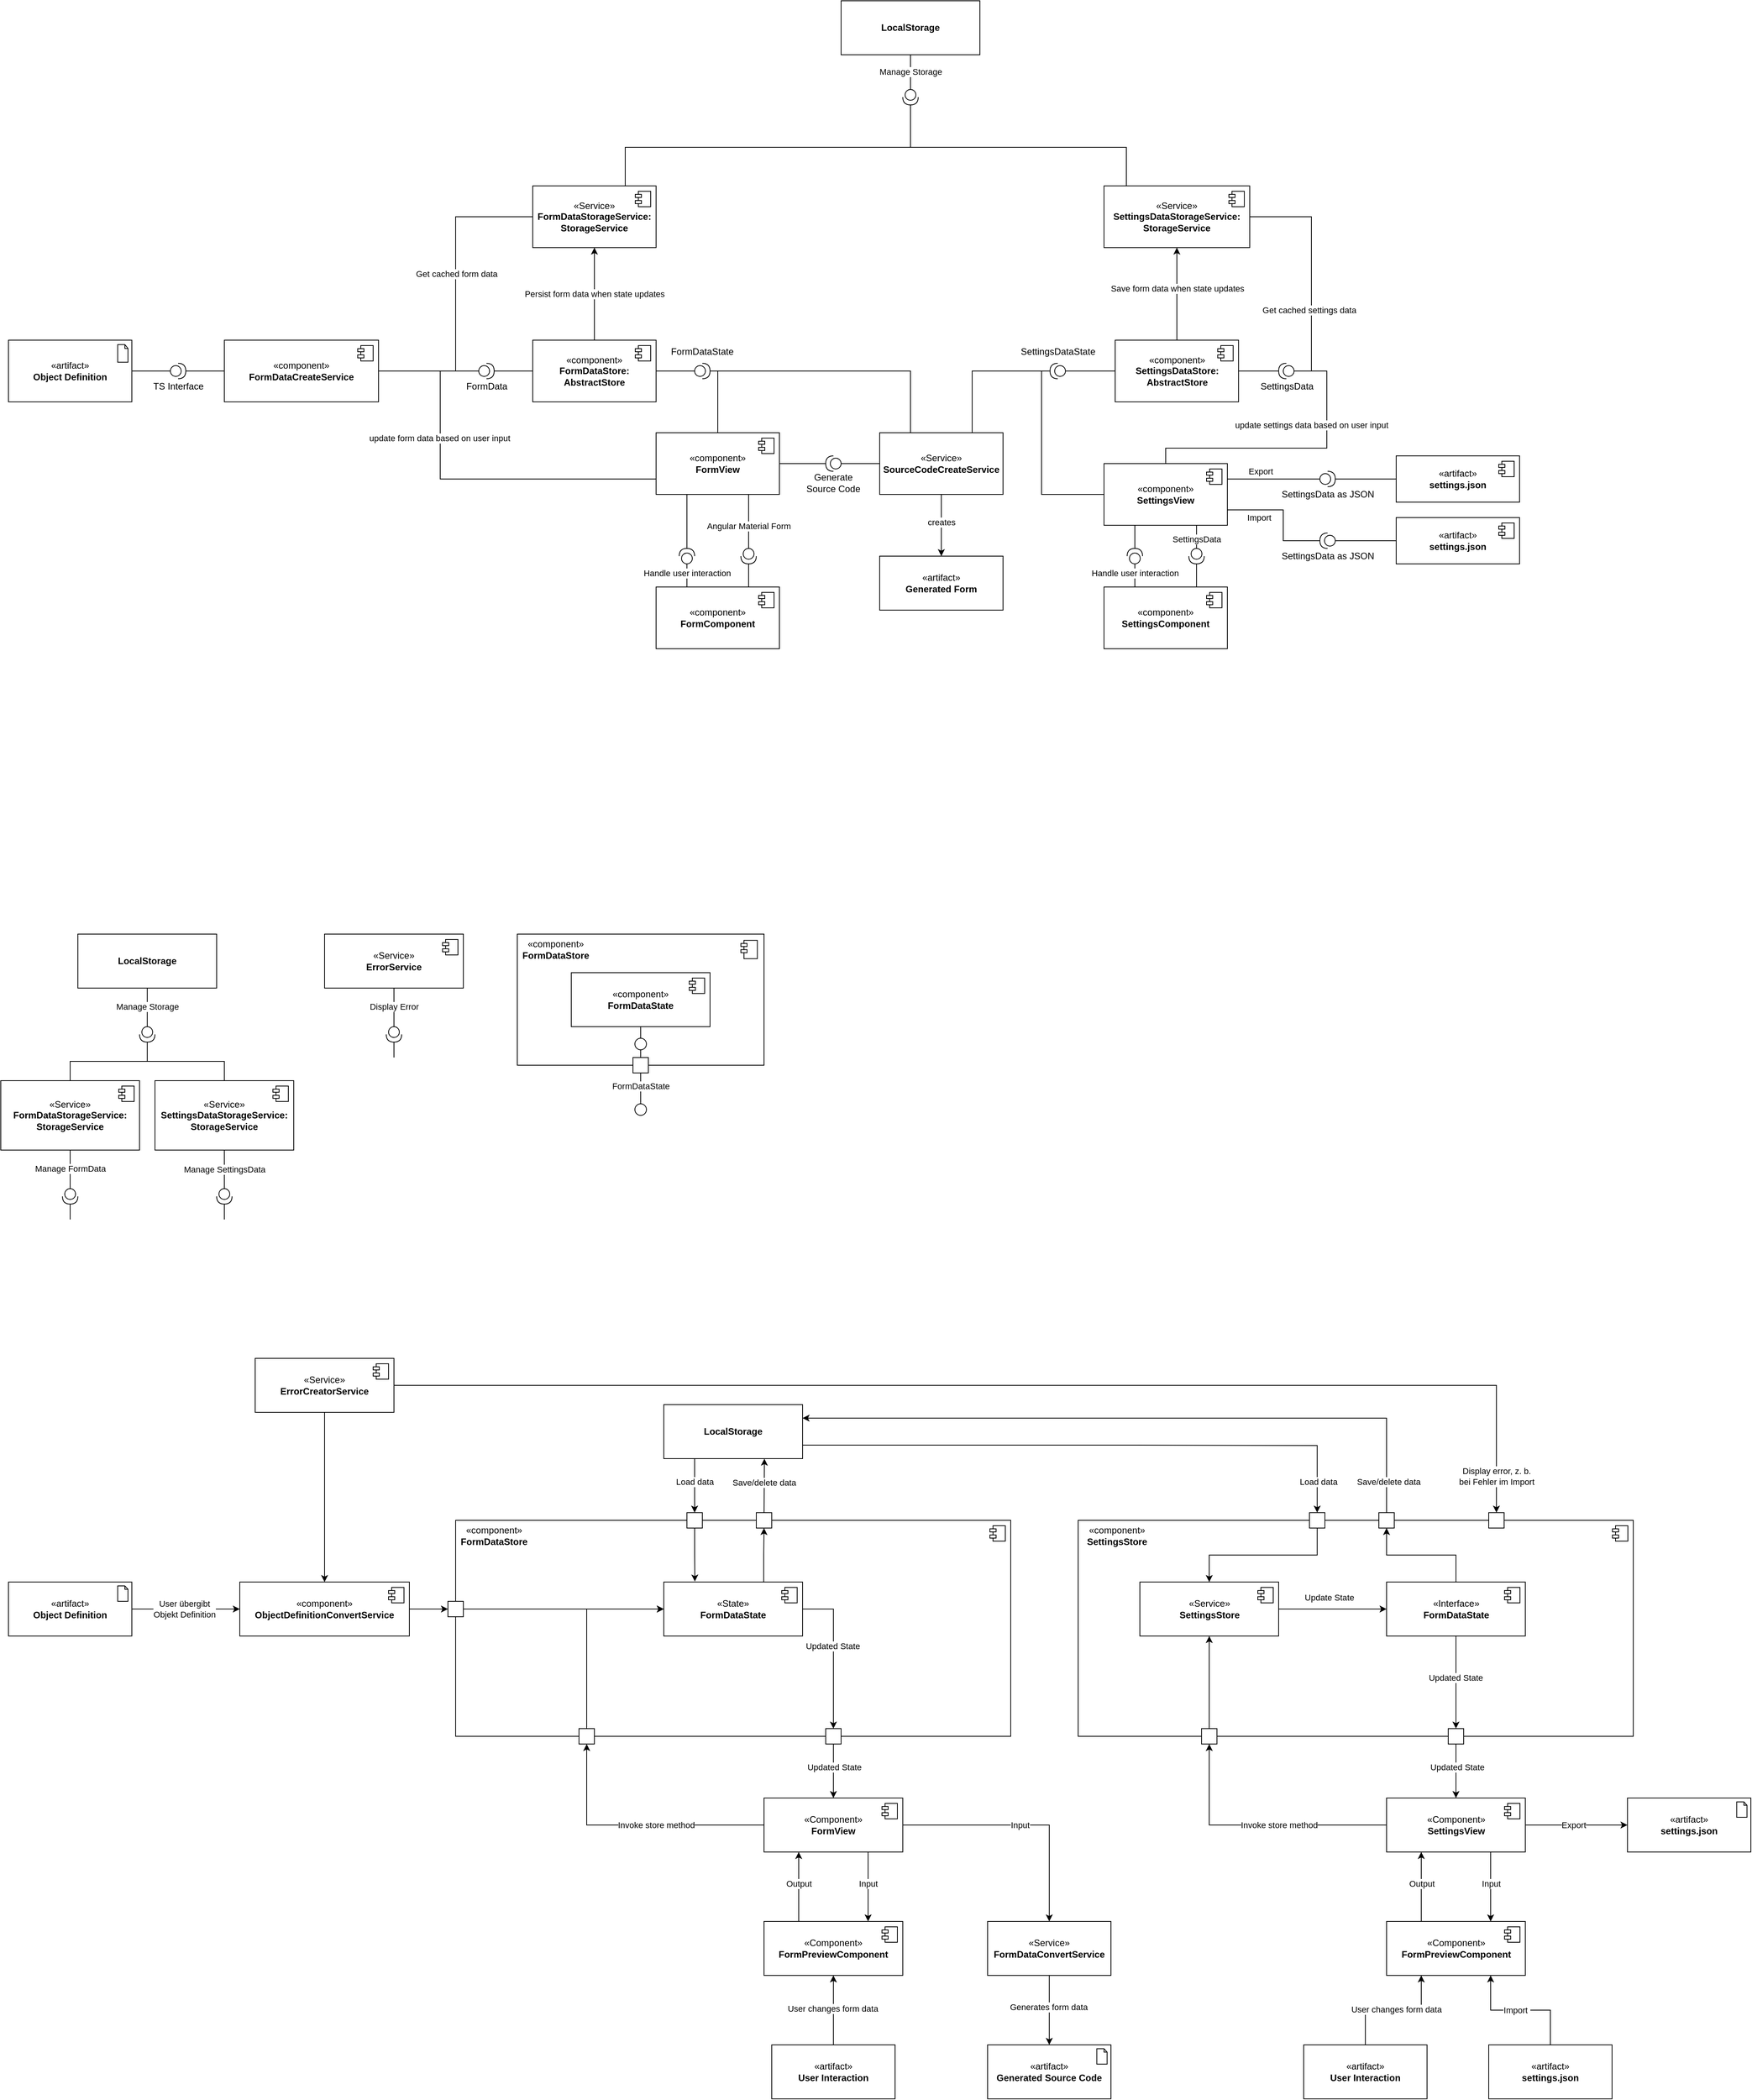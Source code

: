 <mxfile version="21.1.2" type="device">
  <diagram name="Seite-1" id="sRHaPZORsPMR_08VSGCJ">
    <mxGraphModel dx="2607" dy="1535" grid="1" gridSize="10" guides="1" tooltips="1" connect="1" arrows="1" fold="1" page="1" pageScale="1" pageWidth="2339" pageHeight="3300" math="0" shadow="0">
      <root>
        <mxCell id="0" />
        <mxCell id="1" parent="0" />
        <mxCell id="6miYc8tYNYqCxA-3Jg5B-190" value="" style="group" parent="1" vertex="1" connectable="0">
          <mxGeometry x="1350" y="2730" width="160" height="70" as="geometry" />
        </mxCell>
        <mxCell id="6miYc8tYNYqCxA-3Jg5B-191" value="«artifact»&lt;br&gt;&lt;b&gt;Generated Source Code&lt;/b&gt;" style="html=1;align=center;verticalAlign=middle;dashed=0;whiteSpace=wrap;" parent="6miYc8tYNYqCxA-3Jg5B-190" vertex="1">
          <mxGeometry width="160" height="70" as="geometry" />
        </mxCell>
        <mxCell id="6miYc8tYNYqCxA-3Jg5B-192" value="" style="html=1;outlineConnect=0;whiteSpace=wrap;shape=mxgraph.archimate3.artifact;" parent="6miYc8tYNYqCxA-3Jg5B-190" vertex="1">
          <mxGeometry x="141.67" y="5" width="13.33" height="20" as="geometry" />
        </mxCell>
        <mxCell id="6b3tNRl51yqgzQoA3RTX-1" value="«Component»&lt;br&gt;&lt;b&gt;FormPreviewComponent&lt;/b&gt;" style="html=1;dropTarget=0;whiteSpace=wrap;" parent="1" vertex="1">
          <mxGeometry x="1060" y="2570" width="180" height="70" as="geometry" />
        </mxCell>
        <mxCell id="6b3tNRl51yqgzQoA3RTX-2" value="" style="shape=module;jettyWidth=8;jettyHeight=4;" parent="6b3tNRl51yqgzQoA3RTX-1" vertex="1">
          <mxGeometry x="1" width="20" height="20" relative="1" as="geometry">
            <mxPoint x="-27" y="7" as="offset" />
          </mxGeometry>
        </mxCell>
        <mxCell id="6b3tNRl51yqgzQoA3RTX-3" value="«Component»&lt;br&gt;&lt;b&gt;FormView&lt;/b&gt;" style="html=1;dropTarget=0;whiteSpace=wrap;" parent="1" vertex="1">
          <mxGeometry x="1060" y="2410" width="180" height="70" as="geometry" />
        </mxCell>
        <mxCell id="6b3tNRl51yqgzQoA3RTX-4" value="" style="shape=module;jettyWidth=8;jettyHeight=4;" parent="6b3tNRl51yqgzQoA3RTX-3" vertex="1">
          <mxGeometry x="1" width="20" height="20" relative="1" as="geometry">
            <mxPoint x="-27" y="7" as="offset" />
          </mxGeometry>
        </mxCell>
        <mxCell id="6b3tNRl51yqgzQoA3RTX-19" value="" style="html=1;dropTarget=0;whiteSpace=wrap;" parent="1" vertex="1">
          <mxGeometry x="660" y="2050" width="720" height="280" as="geometry" />
        </mxCell>
        <mxCell id="6b3tNRl51yqgzQoA3RTX-20" value="" style="shape=module;jettyWidth=8;jettyHeight=4;" parent="6b3tNRl51yqgzQoA3RTX-19" vertex="1">
          <mxGeometry x="1" width="20" height="20" relative="1" as="geometry">
            <mxPoint x="-27" y="7" as="offset" />
          </mxGeometry>
        </mxCell>
        <mxCell id="6b3tNRl51yqgzQoA3RTX-28" value="«component»&lt;br style=&quot;border-color: var(--border-color);&quot;&gt;&lt;b style=&quot;border-color: var(--border-color);&quot;&gt;FormDataStore&lt;/b&gt;" style="text;html=1;strokeColor=none;fillColor=none;align=center;verticalAlign=middle;whiteSpace=wrap;rounded=0;" parent="1" vertex="1">
          <mxGeometry x="660" y="2050" width="100" height="40" as="geometry" />
        </mxCell>
        <mxCell id="6b3tNRl51yqgzQoA3RTX-146" style="edgeStyle=orthogonalEdgeStyle;rounded=0;orthogonalLoop=1;jettySize=auto;html=1;entryX=0.5;entryY=1;entryDx=0;entryDy=0;exitX=0.72;exitY=0.014;exitDx=0;exitDy=0;exitPerimeter=0;" parent="1" source="6b3tNRl51yqgzQoA3RTX-7" target="6b3tNRl51yqgzQoA3RTX-59" edge="1">
          <mxGeometry relative="1" as="geometry">
            <Array as="points" />
          </mxGeometry>
        </mxCell>
        <mxCell id="6b3tNRl51yqgzQoA3RTX-7" value="«State»&lt;br&gt;&lt;b&gt;FormDataState&lt;/b&gt;" style="html=1;dropTarget=0;whiteSpace=wrap;" parent="1" vertex="1">
          <mxGeometry x="930" y="2130" width="180" height="70" as="geometry" />
        </mxCell>
        <mxCell id="6b3tNRl51yqgzQoA3RTX-8" value="" style="shape=module;jettyWidth=8;jettyHeight=4;" parent="6b3tNRl51yqgzQoA3RTX-7" vertex="1">
          <mxGeometry x="1" width="20" height="20" relative="1" as="geometry">
            <mxPoint x="-27" y="7" as="offset" />
          </mxGeometry>
        </mxCell>
        <mxCell id="6b3tNRl51yqgzQoA3RTX-35" value="" style="fontStyle=0;labelPosition=right;verticalLabelPosition=middle;align=left;verticalAlign=middle;spacingLeft=2;" parent="1" vertex="1">
          <mxGeometry x="1140" y="2320" width="20" height="20" as="geometry" />
        </mxCell>
        <mxCell id="6b3tNRl51yqgzQoA3RTX-37" value="" style="endArrow=classic;html=1;rounded=0;exitX=1;exitY=0.5;exitDx=0;exitDy=0;edgeStyle=orthogonalEdgeStyle;" parent="1" source="6b3tNRl51yqgzQoA3RTX-7" target="6b3tNRl51yqgzQoA3RTX-35" edge="1">
          <mxGeometry width="50" height="50" relative="1" as="geometry">
            <mxPoint x="930" y="2490" as="sourcePoint" />
            <mxPoint x="980" y="2440" as="targetPoint" />
          </mxGeometry>
        </mxCell>
        <mxCell id="6b3tNRl51yqgzQoA3RTX-53" value="Updated State" style="edgeLabel;html=1;align=center;verticalAlign=middle;resizable=0;points=[];" parent="6b3tNRl51yqgzQoA3RTX-37" vertex="1" connectable="0">
          <mxGeometry x="-0.099" y="-1" relative="1" as="geometry">
            <mxPoint as="offset" />
          </mxGeometry>
        </mxCell>
        <mxCell id="6b3tNRl51yqgzQoA3RTX-38" value="" style="endArrow=classic;html=1;rounded=0;" parent="1" source="6b3tNRl51yqgzQoA3RTX-35" target="6b3tNRl51yqgzQoA3RTX-3" edge="1">
          <mxGeometry width="50" height="50" relative="1" as="geometry">
            <mxPoint x="930" y="2480" as="sourcePoint" />
            <mxPoint x="980" y="2430" as="targetPoint" />
          </mxGeometry>
        </mxCell>
        <mxCell id="6b3tNRl51yqgzQoA3RTX-51" value="Updated State" style="edgeLabel;html=1;align=center;verticalAlign=middle;resizable=0;points=[];" parent="6b3tNRl51yqgzQoA3RTX-38" vertex="1" connectable="0">
          <mxGeometry x="-0.157" y="1" relative="1" as="geometry">
            <mxPoint as="offset" />
          </mxGeometry>
        </mxCell>
        <mxCell id="6b3tNRl51yqgzQoA3RTX-40" value="" style="endArrow=classic;html=1;rounded=0;entryX=0.5;entryY=0;entryDx=0;entryDy=0;exitX=1;exitY=0.5;exitDx=0;exitDy=0;edgeStyle=orthogonalEdgeStyle;" parent="1" source="6b3tNRl51yqgzQoA3RTX-3" target="6b3tNRl51yqgzQoA3RTX-83" edge="1">
          <mxGeometry width="50" height="50" relative="1" as="geometry">
            <mxPoint x="1000" y="2600" as="sourcePoint" />
            <mxPoint x="1050" y="2550" as="targetPoint" />
          </mxGeometry>
        </mxCell>
        <mxCell id="6b3tNRl51yqgzQoA3RTX-87" value="Input" style="edgeLabel;html=1;align=center;verticalAlign=middle;resizable=0;points=[];" parent="6b3tNRl51yqgzQoA3RTX-40" vertex="1" connectable="0">
          <mxGeometry x="-0.04" relative="1" as="geometry">
            <mxPoint x="1" as="offset" />
          </mxGeometry>
        </mxCell>
        <mxCell id="6b3tNRl51yqgzQoA3RTX-45" value="" style="group" parent="1" vertex="1" connectable="0">
          <mxGeometry x="1070" y="2730" width="160" height="70" as="geometry" />
        </mxCell>
        <mxCell id="6b3tNRl51yqgzQoA3RTX-46" value="«artifact»&lt;br&gt;&lt;b&gt;User Interaction&lt;/b&gt;" style="html=1;align=center;verticalAlign=middle;dashed=0;whiteSpace=wrap;" parent="6b3tNRl51yqgzQoA3RTX-45" vertex="1">
          <mxGeometry width="160" height="70" as="geometry" />
        </mxCell>
        <mxCell id="6b3tNRl51yqgzQoA3RTX-48" value="" style="endArrow=classic;html=1;rounded=0;" parent="1" source="6b3tNRl51yqgzQoA3RTX-46" target="6b3tNRl51yqgzQoA3RTX-1" edge="1">
          <mxGeometry width="50" height="50" relative="1" as="geometry">
            <mxPoint x="1120" y="2630" as="sourcePoint" />
            <mxPoint x="1170" y="2580" as="targetPoint" />
          </mxGeometry>
        </mxCell>
        <mxCell id="6b3tNRl51yqgzQoA3RTX-89" value="User changes form data" style="edgeLabel;html=1;align=center;verticalAlign=middle;resizable=0;points=[];" parent="6b3tNRl51yqgzQoA3RTX-48" vertex="1" connectable="0">
          <mxGeometry x="0.042" y="1" relative="1" as="geometry">
            <mxPoint as="offset" />
          </mxGeometry>
        </mxCell>
        <mxCell id="6b3tNRl51yqgzQoA3RTX-49" value="" style="endArrow=classic;html=1;rounded=0;edgeStyle=orthogonalEdgeStyle;" parent="1" source="6b3tNRl51yqgzQoA3RTX-3" target="6b3tNRl51yqgzQoA3RTX-50" edge="1">
          <mxGeometry width="50" height="50" relative="1" as="geometry">
            <mxPoint x="840" y="2460" as="sourcePoint" />
            <mxPoint x="890" y="2410" as="targetPoint" />
          </mxGeometry>
        </mxCell>
        <mxCell id="6b3tNRl51yqgzQoA3RTX-54" value="Invoke store method" style="edgeLabel;html=1;align=center;verticalAlign=middle;resizable=0;points=[];" parent="6b3tNRl51yqgzQoA3RTX-49" vertex="1" connectable="0">
          <mxGeometry x="-0.027" y="1" relative="1" as="geometry">
            <mxPoint x="23" y="-1" as="offset" />
          </mxGeometry>
        </mxCell>
        <mxCell id="6b3tNRl51yqgzQoA3RTX-50" value="" style="fontStyle=0;labelPosition=right;verticalLabelPosition=middle;align=left;verticalAlign=middle;spacingLeft=2;" parent="1" vertex="1">
          <mxGeometry x="820" y="2320" width="20" height="20" as="geometry" />
        </mxCell>
        <mxCell id="6b3tNRl51yqgzQoA3RTX-55" value="" style="endArrow=classic;html=1;rounded=0;entryX=0;entryY=0.5;entryDx=0;entryDy=0;exitX=0.5;exitY=0;exitDx=0;exitDy=0;edgeStyle=orthogonalEdgeStyle;" parent="1" source="6b3tNRl51yqgzQoA3RTX-50" target="6b3tNRl51yqgzQoA3RTX-7" edge="1">
          <mxGeometry width="50" height="50" relative="1" as="geometry">
            <mxPoint x="660" y="2420" as="sourcePoint" />
            <mxPoint x="830" y="2200.0" as="targetPoint" />
          </mxGeometry>
        </mxCell>
        <mxCell id="6b3tNRl51yqgzQoA3RTX-59" value="" style="fontStyle=0;labelPosition=right;verticalLabelPosition=middle;align=left;verticalAlign=middle;spacingLeft=2;" parent="1" vertex="1">
          <mxGeometry x="1050" y="2040" width="20" height="20" as="geometry" />
        </mxCell>
        <mxCell id="6b3tNRl51yqgzQoA3RTX-64" value="&lt;b&gt;LocalStorage&lt;/b&gt;" style="html=1;dropTarget=0;whiteSpace=wrap;" parent="1" vertex="1">
          <mxGeometry x="930" y="1900" width="180" height="70" as="geometry" />
        </mxCell>
        <mxCell id="6b3tNRl51yqgzQoA3RTX-68" value="" style="endArrow=classic;html=1;rounded=0;entryX=0.725;entryY=1.001;entryDx=0;entryDy=0;entryPerimeter=0;" parent="1" source="6b3tNRl51yqgzQoA3RTX-59" target="6b3tNRl51yqgzQoA3RTX-64" edge="1">
          <mxGeometry width="50" height="50" relative="1" as="geometry">
            <mxPoint x="1040" y="2030" as="sourcePoint" />
            <mxPoint x="1060" y="1980" as="targetPoint" />
          </mxGeometry>
        </mxCell>
        <mxCell id="6b3tNRl51yqgzQoA3RTX-73" value="Save/delete data" style="edgeLabel;html=1;align=center;verticalAlign=middle;resizable=0;points=[];" parent="6b3tNRl51yqgzQoA3RTX-68" vertex="1" connectable="0">
          <mxGeometry x="-0.182" relative="1" as="geometry">
            <mxPoint y="-11" as="offset" />
          </mxGeometry>
        </mxCell>
        <mxCell id="6b3tNRl51yqgzQoA3RTX-145" style="edgeStyle=orthogonalEdgeStyle;rounded=0;orthogonalLoop=1;jettySize=auto;html=1;exitX=0.5;exitY=1;exitDx=0;exitDy=0;entryX=0.224;entryY=-0.01;entryDx=0;entryDy=0;entryPerimeter=0;" parent="1" source="6b3tNRl51yqgzQoA3RTX-71" target="6b3tNRl51yqgzQoA3RTX-7" edge="1">
          <mxGeometry relative="1" as="geometry">
            <mxPoint x="920" y="2030" as="targetPoint" />
          </mxGeometry>
        </mxCell>
        <mxCell id="6b3tNRl51yqgzQoA3RTX-71" value="" style="fontStyle=0;labelPosition=right;verticalLabelPosition=middle;align=left;verticalAlign=middle;spacingLeft=2;" parent="1" vertex="1">
          <mxGeometry x="960" y="2040" width="20" height="20" as="geometry" />
        </mxCell>
        <mxCell id="6b3tNRl51yqgzQoA3RTX-72" value="" style="endArrow=classic;html=1;rounded=0;exitX=0.222;exitY=1;exitDx=0;exitDy=0;exitPerimeter=0;" parent="1" source="6b3tNRl51yqgzQoA3RTX-64" target="6b3tNRl51yqgzQoA3RTX-71" edge="1">
          <mxGeometry width="50" height="50" relative="1" as="geometry">
            <mxPoint x="970" y="1990" as="sourcePoint" />
            <mxPoint x="990" y="2030" as="targetPoint" />
          </mxGeometry>
        </mxCell>
        <mxCell id="6b3tNRl51yqgzQoA3RTX-74" value="Load data" style="edgeLabel;html=1;align=center;verticalAlign=middle;resizable=0;points=[];" parent="6b3tNRl51yqgzQoA3RTX-72" vertex="1" connectable="0">
          <mxGeometry x="0.167" relative="1" as="geometry">
            <mxPoint y="-11" as="offset" />
          </mxGeometry>
        </mxCell>
        <mxCell id="6b3tNRl51yqgzQoA3RTX-75" value="" style="group" parent="1" vertex="1" connectable="0">
          <mxGeometry x="80" y="2130" width="160" height="70" as="geometry" />
        </mxCell>
        <mxCell id="6b3tNRl51yqgzQoA3RTX-76" value="«artifact»&lt;br&gt;&lt;b&gt;Object Definition&lt;/b&gt;" style="html=1;align=center;verticalAlign=middle;dashed=0;whiteSpace=wrap;" parent="6b3tNRl51yqgzQoA3RTX-75" vertex="1">
          <mxGeometry width="160" height="70" as="geometry" />
        </mxCell>
        <mxCell id="6b3tNRl51yqgzQoA3RTX-77" value="" style="html=1;outlineConnect=0;whiteSpace=wrap;shape=mxgraph.archimate3.artifact;" parent="6b3tNRl51yqgzQoA3RTX-75" vertex="1">
          <mxGeometry x="141.67" y="5" width="13.33" height="20" as="geometry" />
        </mxCell>
        <mxCell id="6b3tNRl51yqgzQoA3RTX-160" style="edgeStyle=orthogonalEdgeStyle;rounded=0;orthogonalLoop=1;jettySize=auto;html=1;entryX=0;entryY=0.5;entryDx=0;entryDy=0;" parent="1" source="6b3tNRl51yqgzQoA3RTX-78" target="6b3tNRl51yqgzQoA3RTX-159" edge="1">
          <mxGeometry relative="1" as="geometry" />
        </mxCell>
        <mxCell id="6b3tNRl51yqgzQoA3RTX-78" value="«component»&lt;br&gt;&lt;b&gt;ObjectDefinitionConvertService&lt;/b&gt;" style="html=1;dropTarget=0;whiteSpace=wrap;" parent="1" vertex="1">
          <mxGeometry x="380" y="2130" width="220" height="70" as="geometry" />
        </mxCell>
        <mxCell id="6b3tNRl51yqgzQoA3RTX-79" value="" style="shape=module;jettyWidth=8;jettyHeight=4;" parent="6b3tNRl51yqgzQoA3RTX-78" vertex="1">
          <mxGeometry x="1" width="20" height="20" relative="1" as="geometry">
            <mxPoint x="-27" y="7" as="offset" />
          </mxGeometry>
        </mxCell>
        <mxCell id="6b3tNRl51yqgzQoA3RTX-80" value="" style="endArrow=classic;html=1;rounded=0;entryX=0;entryY=0.5;entryDx=0;entryDy=0;exitX=1;exitY=0.5;exitDx=0;exitDy=0;" parent="1" source="6b3tNRl51yqgzQoA3RTX-76" target="6b3tNRl51yqgzQoA3RTX-78" edge="1">
          <mxGeometry width="50" height="50" relative="1" as="geometry">
            <mxPoint x="240" y="2110" as="sourcePoint" />
            <mxPoint x="290" y="2060" as="targetPoint" />
          </mxGeometry>
        </mxCell>
        <mxCell id="6b3tNRl51yqgzQoA3RTX-81" value="User übergibt&lt;br&gt;Objekt Definition" style="edgeLabel;html=1;align=center;verticalAlign=middle;resizable=0;points=[];" parent="6b3tNRl51yqgzQoA3RTX-80" vertex="1" connectable="0">
          <mxGeometry x="-0.292" relative="1" as="geometry">
            <mxPoint x="18" as="offset" />
          </mxGeometry>
        </mxCell>
        <mxCell id="6b3tNRl51yqgzQoA3RTX-82" value="" style="group" parent="1" vertex="1" connectable="0">
          <mxGeometry x="1350" y="2570" width="160" height="70" as="geometry" />
        </mxCell>
        <mxCell id="6b3tNRl51yqgzQoA3RTX-83" value="«Service»&lt;br&gt;&lt;b&gt;FormDataConvertService&lt;/b&gt;" style="html=1;align=center;verticalAlign=middle;dashed=0;whiteSpace=wrap;" parent="6b3tNRl51yqgzQoA3RTX-82" vertex="1">
          <mxGeometry width="160" height="70" as="geometry" />
        </mxCell>
        <mxCell id="6b3tNRl51yqgzQoA3RTX-90" value="" style="endArrow=classic;html=1;rounded=0;exitX=0.5;exitY=1;exitDx=0;exitDy=0;entryX=0.5;entryY=0;entryDx=0;entryDy=0;" parent="1" source="6b3tNRl51yqgzQoA3RTX-83" target="6miYc8tYNYqCxA-3Jg5B-191" edge="1">
          <mxGeometry width="50" height="50" relative="1" as="geometry">
            <mxPoint x="1660" y="2740" as="sourcePoint" />
            <mxPoint x="1710" y="2690" as="targetPoint" />
          </mxGeometry>
        </mxCell>
        <mxCell id="6b3tNRl51yqgzQoA3RTX-91" value="Generates form data" style="edgeLabel;html=1;align=center;verticalAlign=middle;resizable=0;points=[];" parent="6b3tNRl51yqgzQoA3RTX-90" vertex="1" connectable="0">
          <mxGeometry x="-0.09" y="-1" relative="1" as="geometry">
            <mxPoint as="offset" />
          </mxGeometry>
        </mxCell>
        <mxCell id="6b3tNRl51yqgzQoA3RTX-163" style="edgeStyle=orthogonalEdgeStyle;rounded=0;orthogonalLoop=1;jettySize=auto;html=1;entryX=0.5;entryY=0;entryDx=0;entryDy=0;" parent="1" source="6b3tNRl51yqgzQoA3RTX-92" target="6b3tNRl51yqgzQoA3RTX-164" edge="1">
          <mxGeometry relative="1" as="geometry">
            <mxPoint x="2010" y="2010" as="targetPoint" />
          </mxGeometry>
        </mxCell>
        <mxCell id="6b3tNRl51yqgzQoA3RTX-165" value="Display error, z. b.&lt;br&gt;bei Fehler im Import" style="edgeLabel;html=1;align=center;verticalAlign=middle;resizable=0;points=[];" parent="6b3tNRl51yqgzQoA3RTX-163" vertex="1" connectable="0">
          <mxGeometry x="0.954" y="-3" relative="1" as="geometry">
            <mxPoint x="3" y="-11" as="offset" />
          </mxGeometry>
        </mxCell>
        <mxCell id="6b3tNRl51yqgzQoA3RTX-92" value="«Service»&lt;br&gt;&lt;b&gt;ErrorCreatorService&lt;/b&gt;" style="html=1;dropTarget=0;whiteSpace=wrap;" parent="1" vertex="1">
          <mxGeometry x="400" y="1840" width="180" height="70" as="geometry" />
        </mxCell>
        <mxCell id="6b3tNRl51yqgzQoA3RTX-93" value="" style="shape=module;jettyWidth=8;jettyHeight=4;" parent="6b3tNRl51yqgzQoA3RTX-92" vertex="1">
          <mxGeometry x="1" width="20" height="20" relative="1" as="geometry">
            <mxPoint x="-27" y="7" as="offset" />
          </mxGeometry>
        </mxCell>
        <mxCell id="6b3tNRl51yqgzQoA3RTX-94" value="" style="endArrow=classic;html=1;rounded=0;" parent="1" source="6b3tNRl51yqgzQoA3RTX-92" target="6b3tNRl51yqgzQoA3RTX-78" edge="1">
          <mxGeometry width="50" height="50" relative="1" as="geometry">
            <mxPoint x="470" y="2090" as="sourcePoint" />
            <mxPoint x="520" y="2040" as="targetPoint" />
          </mxGeometry>
        </mxCell>
        <mxCell id="6b3tNRl51yqgzQoA3RTX-141" style="edgeStyle=orthogonalEdgeStyle;rounded=0;orthogonalLoop=1;jettySize=auto;html=1;exitX=0.25;exitY=0;exitDx=0;exitDy=0;entryX=0.25;entryY=1;entryDx=0;entryDy=0;" parent="1" source="6b3tNRl51yqgzQoA3RTX-127" target="6b3tNRl51yqgzQoA3RTX-95" edge="1">
          <mxGeometry relative="1" as="geometry" />
        </mxCell>
        <mxCell id="6b3tNRl51yqgzQoA3RTX-143" value="Output" style="edgeLabel;html=1;align=center;verticalAlign=middle;resizable=0;points=[];" parent="6b3tNRl51yqgzQoA3RTX-141" vertex="1" connectable="0">
          <mxGeometry x="0.092" relative="1" as="geometry">
            <mxPoint as="offset" />
          </mxGeometry>
        </mxCell>
        <mxCell id="6b3tNRl51yqgzQoA3RTX-176" style="edgeStyle=orthogonalEdgeStyle;rounded=0;orthogonalLoop=1;jettySize=auto;html=1;" parent="1" source="6b3tNRl51yqgzQoA3RTX-95" target="6b3tNRl51yqgzQoA3RTX-173" edge="1">
          <mxGeometry relative="1" as="geometry" />
        </mxCell>
        <mxCell id="6b3tNRl51yqgzQoA3RTX-177" value="Export" style="edgeLabel;html=1;align=center;verticalAlign=middle;resizable=0;points=[];" parent="6b3tNRl51yqgzQoA3RTX-176" vertex="1" connectable="0">
          <mxGeometry x="-0.201" y="-1" relative="1" as="geometry">
            <mxPoint x="9" y="-1" as="offset" />
          </mxGeometry>
        </mxCell>
        <mxCell id="6b3tNRl51yqgzQoA3RTX-95" value="«Component»&lt;br&gt;&lt;b&gt;SettingsView&lt;/b&gt;" style="html=1;dropTarget=0;whiteSpace=wrap;" parent="1" vertex="1">
          <mxGeometry x="1867.5" y="2410" width="180" height="70" as="geometry" />
        </mxCell>
        <mxCell id="6b3tNRl51yqgzQoA3RTX-96" value="" style="shape=module;jettyWidth=8;jettyHeight=4;" parent="6b3tNRl51yqgzQoA3RTX-95" vertex="1">
          <mxGeometry x="1" width="20" height="20" relative="1" as="geometry">
            <mxPoint x="-27" y="7" as="offset" />
          </mxGeometry>
        </mxCell>
        <mxCell id="6b3tNRl51yqgzQoA3RTX-97" value="" style="html=1;dropTarget=0;whiteSpace=wrap;" parent="1" vertex="1">
          <mxGeometry x="1467.5" y="2050" width="720" height="280" as="geometry" />
        </mxCell>
        <mxCell id="6b3tNRl51yqgzQoA3RTX-98" value="" style="shape=module;jettyWidth=8;jettyHeight=4;" parent="6b3tNRl51yqgzQoA3RTX-97" vertex="1">
          <mxGeometry x="1" width="20" height="20" relative="1" as="geometry">
            <mxPoint x="-27" y="7" as="offset" />
          </mxGeometry>
        </mxCell>
        <mxCell id="6b3tNRl51yqgzQoA3RTX-99" value="«component»&lt;br style=&quot;border-color: var(--border-color);&quot;&gt;&lt;b style=&quot;border-color: var(--border-color);&quot;&gt;SettingsStore&lt;/b&gt;" style="text;html=1;strokeColor=none;fillColor=none;align=center;verticalAlign=middle;whiteSpace=wrap;rounded=0;" parent="1" vertex="1">
          <mxGeometry x="1467.5" y="2050" width="100" height="40" as="geometry" />
        </mxCell>
        <mxCell id="6b3tNRl51yqgzQoA3RTX-100" style="edgeStyle=orthogonalEdgeStyle;rounded=0;orthogonalLoop=1;jettySize=auto;html=1;" parent="1" source="6b3tNRl51yqgzQoA3RTX-102" target="6b3tNRl51yqgzQoA3RTX-104" edge="1">
          <mxGeometry relative="1" as="geometry">
            <mxPoint x="1727.5" y="2167" as="sourcePoint" />
            <mxPoint x="1877.5" y="2167" as="targetPoint" />
          </mxGeometry>
        </mxCell>
        <mxCell id="6b3tNRl51yqgzQoA3RTX-101" value="Update State" style="edgeLabel;html=1;align=center;verticalAlign=middle;resizable=0;points=[];" parent="6b3tNRl51yqgzQoA3RTX-100" vertex="1" connectable="0">
          <mxGeometry x="-0.062" y="-1" relative="1" as="geometry">
            <mxPoint y="-16" as="offset" />
          </mxGeometry>
        </mxCell>
        <mxCell id="6b3tNRl51yqgzQoA3RTX-102" value="«Service»&lt;br&gt;&lt;b&gt;SettingsStore&lt;/b&gt;" style="html=1;dropTarget=0;whiteSpace=wrap;" parent="1" vertex="1">
          <mxGeometry x="1547.5" y="2130" width="180" height="70" as="geometry" />
        </mxCell>
        <mxCell id="6b3tNRl51yqgzQoA3RTX-103" value="" style="shape=module;jettyWidth=8;jettyHeight=4;" parent="6b3tNRl51yqgzQoA3RTX-102" vertex="1">
          <mxGeometry x="1" width="20" height="20" relative="1" as="geometry">
            <mxPoint x="-27" y="7" as="offset" />
          </mxGeometry>
        </mxCell>
        <mxCell id="6b3tNRl51yqgzQoA3RTX-147" style="edgeStyle=orthogonalEdgeStyle;rounded=0;orthogonalLoop=1;jettySize=auto;html=1;entryX=0.5;entryY=1;entryDx=0;entryDy=0;exitX=0.5;exitY=0;exitDx=0;exitDy=0;" parent="1" source="6b3tNRl51yqgzQoA3RTX-104" target="6b3tNRl51yqgzQoA3RTX-117" edge="1">
          <mxGeometry relative="1" as="geometry" />
        </mxCell>
        <mxCell id="6b3tNRl51yqgzQoA3RTX-104" value="«Interface»&lt;br&gt;&lt;b&gt;FormDataState&lt;/b&gt;" style="html=1;dropTarget=0;whiteSpace=wrap;" parent="1" vertex="1">
          <mxGeometry x="1867.5" y="2130" width="180" height="70" as="geometry" />
        </mxCell>
        <mxCell id="6b3tNRl51yqgzQoA3RTX-105" value="" style="shape=module;jettyWidth=8;jettyHeight=4;" parent="6b3tNRl51yqgzQoA3RTX-104" vertex="1">
          <mxGeometry x="1" width="20" height="20" relative="1" as="geometry">
            <mxPoint x="-27" y="7" as="offset" />
          </mxGeometry>
        </mxCell>
        <mxCell id="6b3tNRl51yqgzQoA3RTX-106" value="" style="fontStyle=0;labelPosition=right;verticalLabelPosition=middle;align=left;verticalAlign=middle;spacingLeft=2;" parent="1" vertex="1">
          <mxGeometry x="1947.5" y="2320" width="20" height="20" as="geometry" />
        </mxCell>
        <mxCell id="6b3tNRl51yqgzQoA3RTX-107" value="" style="endArrow=classic;html=1;rounded=0;" parent="1" source="6b3tNRl51yqgzQoA3RTX-104" target="6b3tNRl51yqgzQoA3RTX-106" edge="1">
          <mxGeometry width="50" height="50" relative="1" as="geometry">
            <mxPoint x="1737.5" y="2490" as="sourcePoint" />
            <mxPoint x="1787.5" y="2440" as="targetPoint" />
          </mxGeometry>
        </mxCell>
        <mxCell id="6b3tNRl51yqgzQoA3RTX-108" value="Updated State" style="edgeLabel;html=1;align=center;verticalAlign=middle;resizable=0;points=[];" parent="6b3tNRl51yqgzQoA3RTX-107" vertex="1" connectable="0">
          <mxGeometry x="-0.099" y="-1" relative="1" as="geometry">
            <mxPoint as="offset" />
          </mxGeometry>
        </mxCell>
        <mxCell id="6b3tNRl51yqgzQoA3RTX-109" value="" style="endArrow=classic;html=1;rounded=0;" parent="1" source="6b3tNRl51yqgzQoA3RTX-106" target="6b3tNRl51yqgzQoA3RTX-95" edge="1">
          <mxGeometry width="50" height="50" relative="1" as="geometry">
            <mxPoint x="1737.5" y="2480" as="sourcePoint" />
            <mxPoint x="1787.5" y="2430" as="targetPoint" />
          </mxGeometry>
        </mxCell>
        <mxCell id="6b3tNRl51yqgzQoA3RTX-110" value="Updated State" style="edgeLabel;html=1;align=center;verticalAlign=middle;resizable=0;points=[];" parent="6b3tNRl51yqgzQoA3RTX-109" vertex="1" connectable="0">
          <mxGeometry x="-0.157" y="1" relative="1" as="geometry">
            <mxPoint as="offset" />
          </mxGeometry>
        </mxCell>
        <mxCell id="6b3tNRl51yqgzQoA3RTX-113" value="" style="endArrow=classic;html=1;rounded=0;edgeStyle=orthogonalEdgeStyle;" parent="1" source="6b3tNRl51yqgzQoA3RTX-95" target="6b3tNRl51yqgzQoA3RTX-115" edge="1">
          <mxGeometry width="50" height="50" relative="1" as="geometry">
            <mxPoint x="1647.5" y="2460" as="sourcePoint" />
            <mxPoint x="1697.5" y="2410" as="targetPoint" />
          </mxGeometry>
        </mxCell>
        <mxCell id="6b3tNRl51yqgzQoA3RTX-114" value="Invoke store method" style="edgeLabel;html=1;align=center;verticalAlign=middle;resizable=0;points=[];" parent="6b3tNRl51yqgzQoA3RTX-113" vertex="1" connectable="0">
          <mxGeometry x="-0.027" y="1" relative="1" as="geometry">
            <mxPoint x="23" y="-1" as="offset" />
          </mxGeometry>
        </mxCell>
        <mxCell id="6b3tNRl51yqgzQoA3RTX-115" value="" style="fontStyle=0;labelPosition=right;verticalLabelPosition=middle;align=left;verticalAlign=middle;spacingLeft=2;" parent="1" vertex="1">
          <mxGeometry x="1627.5" y="2320" width="20" height="20" as="geometry" />
        </mxCell>
        <mxCell id="6b3tNRl51yqgzQoA3RTX-116" value="" style="endArrow=classic;html=1;rounded=0;entryX=0.5;entryY=1;entryDx=0;entryDy=0;exitX=0.5;exitY=0;exitDx=0;exitDy=0;" parent="1" source="6b3tNRl51yqgzQoA3RTX-115" target="6b3tNRl51yqgzQoA3RTX-102" edge="1">
          <mxGeometry width="50" height="50" relative="1" as="geometry">
            <mxPoint x="1467.5" y="2420" as="sourcePoint" />
            <mxPoint x="1517.5" y="2370" as="targetPoint" />
          </mxGeometry>
        </mxCell>
        <mxCell id="6b3tNRl51yqgzQoA3RTX-117" value="" style="fontStyle=0;labelPosition=right;verticalLabelPosition=middle;align=left;verticalAlign=middle;spacingLeft=2;" parent="1" vertex="1">
          <mxGeometry x="1857.5" y="2040" width="20" height="20" as="geometry" />
        </mxCell>
        <mxCell id="6b3tNRl51yqgzQoA3RTX-119" value="" style="endArrow=classic;html=1;rounded=0;edgeStyle=orthogonalEdgeStyle;entryX=1;entryY=0.25;entryDx=0;entryDy=0;exitX=0.5;exitY=0;exitDx=0;exitDy=0;" parent="1" source="6b3tNRl51yqgzQoA3RTX-117" target="6b3tNRl51yqgzQoA3RTX-64" edge="1">
          <mxGeometry width="50" height="50" relative="1" as="geometry">
            <mxPoint x="1847.5" y="2030" as="sourcePoint" />
            <mxPoint x="1868" y="1970.07" as="targetPoint" />
          </mxGeometry>
        </mxCell>
        <mxCell id="6b3tNRl51yqgzQoA3RTX-120" value="Save/delete data" style="edgeLabel;html=1;align=center;verticalAlign=middle;resizable=0;points=[];" parent="6b3tNRl51yqgzQoA3RTX-119" vertex="1" connectable="0">
          <mxGeometry x="-0.182" relative="1" as="geometry">
            <mxPoint x="240" y="82" as="offset" />
          </mxGeometry>
        </mxCell>
        <mxCell id="6b3tNRl51yqgzQoA3RTX-148" style="edgeStyle=orthogonalEdgeStyle;rounded=0;orthogonalLoop=1;jettySize=auto;html=1;exitX=0.5;exitY=1;exitDx=0;exitDy=0;entryX=0.5;entryY=0;entryDx=0;entryDy=0;" parent="1" source="6b3tNRl51yqgzQoA3RTX-121" target="6b3tNRl51yqgzQoA3RTX-102" edge="1">
          <mxGeometry relative="1" as="geometry" />
        </mxCell>
        <mxCell id="6b3tNRl51yqgzQoA3RTX-121" value="" style="fontStyle=0;labelPosition=right;verticalLabelPosition=middle;align=left;verticalAlign=middle;spacingLeft=2;" parent="1" vertex="1">
          <mxGeometry x="1767.5" y="2040" width="20" height="20" as="geometry" />
        </mxCell>
        <mxCell id="6b3tNRl51yqgzQoA3RTX-122" value="" style="endArrow=classic;html=1;rounded=0;edgeStyle=orthogonalEdgeStyle;exitX=1;exitY=0.75;exitDx=0;exitDy=0;" parent="1" source="6b3tNRl51yqgzQoA3RTX-64" target="6b3tNRl51yqgzQoA3RTX-121" edge="1">
          <mxGeometry width="50" height="50" relative="1" as="geometry">
            <mxPoint x="1777.5" y="1990" as="sourcePoint" />
            <mxPoint x="1797.5" y="2030" as="targetPoint" />
            <Array as="points">
              <mxPoint x="1540" y="1953" />
              <mxPoint x="1778" y="1953" />
            </Array>
          </mxGeometry>
        </mxCell>
        <mxCell id="6b3tNRl51yqgzQoA3RTX-123" value="Load data" style="edgeLabel;html=1;align=center;verticalAlign=middle;resizable=0;points=[];" parent="6b3tNRl51yqgzQoA3RTX-122" vertex="1" connectable="0">
          <mxGeometry x="0.167" relative="1" as="geometry">
            <mxPoint x="228" y="47" as="offset" />
          </mxGeometry>
        </mxCell>
        <mxCell id="6b3tNRl51yqgzQoA3RTX-140" style="edgeStyle=orthogonalEdgeStyle;rounded=0;orthogonalLoop=1;jettySize=auto;html=1;exitX=0.75;exitY=1;exitDx=0;exitDy=0;entryX=0.75;entryY=0;entryDx=0;entryDy=0;" parent="1" source="6b3tNRl51yqgzQoA3RTX-95" target="6b3tNRl51yqgzQoA3RTX-127" edge="1">
          <mxGeometry relative="1" as="geometry" />
        </mxCell>
        <mxCell id="6b3tNRl51yqgzQoA3RTX-142" value="Input" style="edgeLabel;html=1;align=center;verticalAlign=middle;resizable=0;points=[];" parent="6b3tNRl51yqgzQoA3RTX-140" vertex="1" connectable="0">
          <mxGeometry x="-0.085" relative="1" as="geometry">
            <mxPoint as="offset" />
          </mxGeometry>
        </mxCell>
        <mxCell id="6b3tNRl51yqgzQoA3RTX-127" value="«Component»&lt;br&gt;&lt;b&gt;FormPreviewComponent&lt;/b&gt;" style="html=1;dropTarget=0;whiteSpace=wrap;" parent="1" vertex="1">
          <mxGeometry x="1867.5" y="2570" width="180" height="70" as="geometry" />
        </mxCell>
        <mxCell id="6b3tNRl51yqgzQoA3RTX-128" value="" style="shape=module;jettyWidth=8;jettyHeight=4;" parent="6b3tNRl51yqgzQoA3RTX-127" vertex="1">
          <mxGeometry x="1" width="20" height="20" relative="1" as="geometry">
            <mxPoint x="-27" y="7" as="offset" />
          </mxGeometry>
        </mxCell>
        <mxCell id="6b3tNRl51yqgzQoA3RTX-129" value="" style="group" parent="1" vertex="1" connectable="0">
          <mxGeometry x="1760" y="2730" width="160" height="70" as="geometry" />
        </mxCell>
        <mxCell id="6b3tNRl51yqgzQoA3RTX-130" value="«artifact»&lt;br&gt;&lt;b&gt;User Interaction&lt;/b&gt;" style="html=1;align=center;verticalAlign=middle;dashed=0;whiteSpace=wrap;" parent="6b3tNRl51yqgzQoA3RTX-129" vertex="1">
          <mxGeometry width="160" height="70" as="geometry" />
        </mxCell>
        <mxCell id="6b3tNRl51yqgzQoA3RTX-131" value="" style="endArrow=classic;html=1;rounded=0;edgeStyle=orthogonalEdgeStyle;entryX=0.25;entryY=1;entryDx=0;entryDy=0;" parent="1" source="6b3tNRl51yqgzQoA3RTX-130" target="6b3tNRl51yqgzQoA3RTX-127" edge="1">
          <mxGeometry width="50" height="50" relative="1" as="geometry">
            <mxPoint x="1930" y="2630" as="sourcePoint" />
            <mxPoint x="1980" y="2580" as="targetPoint" />
          </mxGeometry>
        </mxCell>
        <mxCell id="6b3tNRl51yqgzQoA3RTX-132" value="User changes form data" style="edgeLabel;html=1;align=center;verticalAlign=middle;resizable=0;points=[];" parent="6b3tNRl51yqgzQoA3RTX-131" vertex="1" connectable="0">
          <mxGeometry x="0.042" y="1" relative="1" as="geometry">
            <mxPoint as="offset" />
          </mxGeometry>
        </mxCell>
        <mxCell id="6b3tNRl51yqgzQoA3RTX-161" style="edgeStyle=orthogonalEdgeStyle;rounded=0;orthogonalLoop=1;jettySize=auto;html=1;exitX=1;exitY=0.5;exitDx=0;exitDy=0;entryX=0;entryY=0.5;entryDx=0;entryDy=0;" parent="1" source="6b3tNRl51yqgzQoA3RTX-159" target="6b3tNRl51yqgzQoA3RTX-7" edge="1">
          <mxGeometry relative="1" as="geometry">
            <mxPoint x="740" y="2165" as="targetPoint" />
          </mxGeometry>
        </mxCell>
        <mxCell id="6b3tNRl51yqgzQoA3RTX-159" value="" style="fontStyle=0;labelPosition=right;verticalLabelPosition=middle;align=left;verticalAlign=middle;spacingLeft=2;" parent="1" vertex="1">
          <mxGeometry x="650" y="2155" width="20" height="20" as="geometry" />
        </mxCell>
        <mxCell id="6b3tNRl51yqgzQoA3RTX-164" value="" style="fontStyle=0;labelPosition=right;verticalLabelPosition=middle;align=left;verticalAlign=middle;spacingLeft=2;" parent="1" vertex="1">
          <mxGeometry x="2000" y="2040" width="20" height="20" as="geometry" />
        </mxCell>
        <mxCell id="6b3tNRl51yqgzQoA3RTX-166" style="edgeStyle=orthogonalEdgeStyle;rounded=0;orthogonalLoop=1;jettySize=auto;html=1;exitX=0.25;exitY=0;exitDx=0;exitDy=0;entryX=0.25;entryY=1;entryDx=0;entryDy=0;" parent="1" source="6b3tNRl51yqgzQoA3RTX-1" target="6b3tNRl51yqgzQoA3RTX-3" edge="1">
          <mxGeometry relative="1" as="geometry">
            <mxPoint x="1100" y="2570" as="sourcePoint" />
            <mxPoint x="1100" y="2480" as="targetPoint" />
          </mxGeometry>
        </mxCell>
        <mxCell id="6b3tNRl51yqgzQoA3RTX-167" value="Output" style="edgeLabel;html=1;align=center;verticalAlign=middle;resizable=0;points=[];" parent="6b3tNRl51yqgzQoA3RTX-166" vertex="1" connectable="0">
          <mxGeometry x="0.092" relative="1" as="geometry">
            <mxPoint as="offset" />
          </mxGeometry>
        </mxCell>
        <mxCell id="6b3tNRl51yqgzQoA3RTX-168" style="edgeStyle=orthogonalEdgeStyle;rounded=0;orthogonalLoop=1;jettySize=auto;html=1;exitX=0.75;exitY=1;exitDx=0;exitDy=0;entryX=0.75;entryY=0;entryDx=0;entryDy=0;" parent="1" source="6b3tNRl51yqgzQoA3RTX-3" target="6b3tNRl51yqgzQoA3RTX-1" edge="1">
          <mxGeometry relative="1" as="geometry">
            <mxPoint x="1190" y="2480" as="sourcePoint" />
            <mxPoint x="1190" y="2570" as="targetPoint" />
          </mxGeometry>
        </mxCell>
        <mxCell id="6b3tNRl51yqgzQoA3RTX-169" value="Input" style="edgeLabel;html=1;align=center;verticalAlign=middle;resizable=0;points=[];" parent="6b3tNRl51yqgzQoA3RTX-168" vertex="1" connectable="0">
          <mxGeometry x="-0.085" relative="1" as="geometry">
            <mxPoint as="offset" />
          </mxGeometry>
        </mxCell>
        <mxCell id="6b3tNRl51yqgzQoA3RTX-172" value="" style="group" parent="1" vertex="1" connectable="0">
          <mxGeometry x="2180" y="2410" width="160" height="70" as="geometry" />
        </mxCell>
        <mxCell id="6b3tNRl51yqgzQoA3RTX-173" value="«artifact»&lt;br&gt;&lt;b&gt;settings.json&lt;/b&gt;" style="html=1;align=center;verticalAlign=middle;dashed=0;whiteSpace=wrap;" parent="6b3tNRl51yqgzQoA3RTX-172" vertex="1">
          <mxGeometry width="160" height="70" as="geometry" />
        </mxCell>
        <mxCell id="6b3tNRl51yqgzQoA3RTX-174" value="" style="html=1;outlineConnect=0;whiteSpace=wrap;shape=mxgraph.archimate3.artifact;" parent="6b3tNRl51yqgzQoA3RTX-172" vertex="1">
          <mxGeometry x="141.67" y="5" width="13.33" height="20" as="geometry" />
        </mxCell>
        <mxCell id="6b3tNRl51yqgzQoA3RTX-178" value="" style="group" parent="1" vertex="1" connectable="0">
          <mxGeometry x="2000" y="2730" width="160" height="70" as="geometry" />
        </mxCell>
        <mxCell id="6b3tNRl51yqgzQoA3RTX-179" value="«artifact»&lt;br&gt;&lt;b&gt;settings.json&lt;/b&gt;" style="html=1;align=center;verticalAlign=middle;dashed=0;whiteSpace=wrap;" parent="6b3tNRl51yqgzQoA3RTX-178" vertex="1">
          <mxGeometry width="160" height="70" as="geometry" />
        </mxCell>
        <mxCell id="6b3tNRl51yqgzQoA3RTX-180" style="edgeStyle=orthogonalEdgeStyle;rounded=0;orthogonalLoop=1;jettySize=auto;html=1;entryX=0.75;entryY=1;entryDx=0;entryDy=0;" parent="1" source="6b3tNRl51yqgzQoA3RTX-179" target="6b3tNRl51yqgzQoA3RTX-127" edge="1">
          <mxGeometry relative="1" as="geometry" />
        </mxCell>
        <mxCell id="6b3tNRl51yqgzQoA3RTX-181" value="Import&amp;nbsp;" style="edgeLabel;html=1;align=center;verticalAlign=middle;resizable=0;points=[];" parent="6b3tNRl51yqgzQoA3RTX-180" vertex="1" connectable="0">
          <mxGeometry x="0.069" relative="1" as="geometry">
            <mxPoint as="offset" />
          </mxGeometry>
        </mxCell>
        <mxCell id="hA0d-E3uwb-TfjKsYk5w-3" value="&lt;b&gt;LocalStorage&lt;/b&gt;" style="html=1;dropTarget=0;whiteSpace=wrap;" parent="1" vertex="1">
          <mxGeometry x="170" y="1290" width="180" height="70" as="geometry" />
        </mxCell>
        <mxCell id="hA0d-E3uwb-TfjKsYk5w-19" value="" style="shape=providedRequiredInterface;html=1;verticalLabelPosition=bottom;sketch=0;rotation=90;flipH=0;" parent="1" vertex="1">
          <mxGeometry x="250" y="1410" width="20" height="20" as="geometry" />
        </mxCell>
        <mxCell id="hA0d-E3uwb-TfjKsYk5w-20" value="" style="endArrow=none;html=1;rounded=0;" parent="1" source="hA0d-E3uwb-TfjKsYk5w-3" target="hA0d-E3uwb-TfjKsYk5w-19" edge="1">
          <mxGeometry width="50" height="50" relative="1" as="geometry">
            <mxPoint x="260" y="1370" as="sourcePoint" />
            <mxPoint x="320" y="1410" as="targetPoint" />
          </mxGeometry>
        </mxCell>
        <mxCell id="hA0d-E3uwb-TfjKsYk5w-43" value="Manage Storage" style="edgeLabel;html=1;align=center;verticalAlign=middle;resizable=0;points=[];" parent="hA0d-E3uwb-TfjKsYk5w-20" vertex="1" connectable="0">
          <mxGeometry x="-0.194" relative="1" as="geometry">
            <mxPoint y="4" as="offset" />
          </mxGeometry>
        </mxCell>
        <mxCell id="hA0d-E3uwb-TfjKsYk5w-21" value="" style="endArrow=none;html=1;rounded=0;edgeStyle=orthogonalEdgeStyle;exitX=1;exitY=0.5;exitDx=0;exitDy=0;exitPerimeter=0;" parent="1" source="hA0d-E3uwb-TfjKsYk5w-19" target="hA0d-E3uwb-TfjKsYk5w-12" edge="1">
          <mxGeometry width="50" height="50" relative="1" as="geometry">
            <mxPoint x="230" y="1430" as="sourcePoint" />
            <mxPoint x="160" y="1470" as="targetPoint" />
          </mxGeometry>
        </mxCell>
        <mxCell id="hA0d-E3uwb-TfjKsYk5w-25" value="" style="endArrow=none;html=1;rounded=0;edgeStyle=orthogonalEdgeStyle;exitX=1;exitY=0.5;exitDx=0;exitDy=0;exitPerimeter=0;" parent="1" source="hA0d-E3uwb-TfjKsYk5w-19" target="hA0d-E3uwb-TfjKsYk5w-14" edge="1">
          <mxGeometry width="50" height="50" relative="1" as="geometry">
            <mxPoint x="300" y="1430" as="sourcePoint" />
            <mxPoint x="360" y="1470" as="targetPoint" />
          </mxGeometry>
        </mxCell>
        <mxCell id="hA0d-E3uwb-TfjKsYk5w-26" value="" style="group" parent="1" vertex="1" connectable="0">
          <mxGeometry x="270" y="1470" width="180" height="100" as="geometry" />
        </mxCell>
        <mxCell id="hA0d-E3uwb-TfjKsYk5w-14" value="«Service»&lt;br&gt;&lt;b&gt;SettingsDataStorageService:&lt;br&gt;StorageService&lt;br&gt;&lt;/b&gt;" style="html=1;dropTarget=0;whiteSpace=wrap;" parent="hA0d-E3uwb-TfjKsYk5w-26" vertex="1">
          <mxGeometry y="10" width="180" height="90" as="geometry" />
        </mxCell>
        <mxCell id="hA0d-E3uwb-TfjKsYk5w-15" value="" style="shape=module;jettyWidth=8;jettyHeight=4;" parent="hA0d-E3uwb-TfjKsYk5w-14" vertex="1">
          <mxGeometry x="1" width="20" height="20" relative="1" as="geometry">
            <mxPoint x="-27" y="7" as="offset" />
          </mxGeometry>
        </mxCell>
        <mxCell id="hA0d-E3uwb-TfjKsYk5w-27" value="" style="group" parent="1" vertex="1" connectable="0">
          <mxGeometry x="70" y="1470" width="180" height="100" as="geometry" />
        </mxCell>
        <mxCell id="hA0d-E3uwb-TfjKsYk5w-12" value="«Service»&lt;br&gt;&lt;b&gt;FormDataStorageService:&lt;br&gt;StorageService&lt;br&gt;&lt;/b&gt;" style="html=1;dropTarget=0;whiteSpace=wrap;" parent="hA0d-E3uwb-TfjKsYk5w-27" vertex="1">
          <mxGeometry y="10" width="180" height="90" as="geometry" />
        </mxCell>
        <mxCell id="hA0d-E3uwb-TfjKsYk5w-13" value="" style="shape=module;jettyWidth=8;jettyHeight=4;" parent="hA0d-E3uwb-TfjKsYk5w-12" vertex="1">
          <mxGeometry x="1" width="20" height="20" relative="1" as="geometry">
            <mxPoint x="-27" y="7" as="offset" />
          </mxGeometry>
        </mxCell>
        <mxCell id="hA0d-E3uwb-TfjKsYk5w-28" value="" style="shape=providedRequiredInterface;html=1;verticalLabelPosition=bottom;sketch=0;rotation=90;flipV=1;flipH=0;" parent="1" vertex="1">
          <mxGeometry x="150" y="1620" width="20" height="20" as="geometry" />
        </mxCell>
        <mxCell id="hA0d-E3uwb-TfjKsYk5w-29" value="" style="endArrow=none;html=1;rounded=0;" parent="1" source="hA0d-E3uwb-TfjKsYk5w-12" target="hA0d-E3uwb-TfjKsYk5w-28" edge="1">
          <mxGeometry width="50" height="50" relative="1" as="geometry">
            <mxPoint x="160" y="1580" as="sourcePoint" />
            <mxPoint x="220" y="1620" as="targetPoint" />
          </mxGeometry>
        </mxCell>
        <mxCell id="hA0d-E3uwb-TfjKsYk5w-44" value="Manage FormData" style="edgeLabel;html=1;align=center;verticalAlign=middle;resizable=0;points=[];" parent="hA0d-E3uwb-TfjKsYk5w-29" vertex="1" connectable="0">
          <mxGeometry x="-0.264" relative="1" as="geometry">
            <mxPoint y="5" as="offset" />
          </mxGeometry>
        </mxCell>
        <mxCell id="hA0d-E3uwb-TfjKsYk5w-30" value="" style="endArrow=none;html=1;rounded=0;" parent="1" source="hA0d-E3uwb-TfjKsYk5w-28" edge="1">
          <mxGeometry width="50" height="50" relative="1" as="geometry">
            <mxPoint x="120" y="1630" as="sourcePoint" />
            <mxPoint x="160" y="1660" as="targetPoint" />
          </mxGeometry>
        </mxCell>
        <mxCell id="hA0d-E3uwb-TfjKsYk5w-38" value="" style="shape=providedRequiredInterface;html=1;verticalLabelPosition=bottom;sketch=0;rotation=90;flipH=0;" parent="1" vertex="1">
          <mxGeometry x="350" y="1620" width="20" height="20" as="geometry" />
        </mxCell>
        <mxCell id="hA0d-E3uwb-TfjKsYk5w-39" value="" style="endArrow=none;html=1;rounded=0;" parent="1" source="hA0d-E3uwb-TfjKsYk5w-14" target="hA0d-E3uwb-TfjKsYk5w-38" edge="1">
          <mxGeometry width="50" height="50" relative="1" as="geometry">
            <mxPoint x="360" y="1580" as="sourcePoint" />
            <mxPoint x="420" y="1600" as="targetPoint" />
          </mxGeometry>
        </mxCell>
        <mxCell id="hA0d-E3uwb-TfjKsYk5w-46" value="Manage SettingsData" style="edgeLabel;html=1;align=center;verticalAlign=middle;resizable=0;points=[];" parent="hA0d-E3uwb-TfjKsYk5w-39" vertex="1" connectable="0">
          <mxGeometry x="-0.186" relative="1" as="geometry">
            <mxPoint y="4" as="offset" />
          </mxGeometry>
        </mxCell>
        <mxCell id="hA0d-E3uwb-TfjKsYk5w-40" value="" style="endArrow=none;html=1;rounded=0;" parent="1" source="hA0d-E3uwb-TfjKsYk5w-38" edge="1">
          <mxGeometry width="50" height="50" relative="1" as="geometry">
            <mxPoint x="390" y="1650" as="sourcePoint" />
            <mxPoint x="360" y="1660" as="targetPoint" />
          </mxGeometry>
        </mxCell>
        <mxCell id="hA0d-E3uwb-TfjKsYk5w-52" value="" style="shape=providedRequiredInterface;html=1;verticalLabelPosition=bottom;sketch=0;rotation=90;flipV=0;flipH=0;" parent="1" vertex="1">
          <mxGeometry x="570" y="1410" width="20" height="20" as="geometry" />
        </mxCell>
        <mxCell id="hA0d-E3uwb-TfjKsYk5w-53" value="" style="endArrow=none;html=1;rounded=0;" parent="1" source="hA0d-E3uwb-TfjKsYk5w-47" target="hA0d-E3uwb-TfjKsYk5w-52" edge="1">
          <mxGeometry width="50" height="50" relative="1" as="geometry">
            <mxPoint x="580" y="1370" as="sourcePoint" />
            <mxPoint x="610" y="1390" as="targetPoint" />
          </mxGeometry>
        </mxCell>
        <mxCell id="hA0d-E3uwb-TfjKsYk5w-58" value="Display Error" style="edgeLabel;html=1;align=center;verticalAlign=middle;resizable=0;points=[];" parent="hA0d-E3uwb-TfjKsYk5w-53" vertex="1" connectable="0">
          <mxGeometry x="-0.208" y="-1" relative="1" as="geometry">
            <mxPoint x="1" y="4" as="offset" />
          </mxGeometry>
        </mxCell>
        <mxCell id="hA0d-E3uwb-TfjKsYk5w-54" value="" style="endArrow=none;html=1;rounded=0;" parent="1" source="hA0d-E3uwb-TfjKsYk5w-52" edge="1">
          <mxGeometry width="50" height="50" relative="1" as="geometry">
            <mxPoint x="550" y="1440" as="sourcePoint" />
            <mxPoint x="580" y="1450" as="targetPoint" />
          </mxGeometry>
        </mxCell>
        <mxCell id="hA0d-E3uwb-TfjKsYk5w-57" value="" style="group" parent="1" vertex="1" connectable="0">
          <mxGeometry x="490" y="1290" width="180" height="80" as="geometry" />
        </mxCell>
        <mxCell id="hA0d-E3uwb-TfjKsYk5w-47" value="«Service»&lt;br&gt;&lt;b&gt;ErrorService&lt;/b&gt;" style="html=1;dropTarget=0;whiteSpace=wrap;" parent="hA0d-E3uwb-TfjKsYk5w-57" vertex="1">
          <mxGeometry width="180" height="70" as="geometry" />
        </mxCell>
        <mxCell id="hA0d-E3uwb-TfjKsYk5w-48" value="" style="shape=module;jettyWidth=8;jettyHeight=4;" parent="hA0d-E3uwb-TfjKsYk5w-47" vertex="1">
          <mxGeometry x="1" width="20" height="20" relative="1" as="geometry">
            <mxPoint x="-27" y="7" as="offset" />
          </mxGeometry>
        </mxCell>
        <mxCell id="hA0d-E3uwb-TfjKsYk5w-143" value="" style="ellipse;whiteSpace=wrap;html=1;aspect=fixed;" parent="1" vertex="1">
          <mxGeometry x="892.5" y="1510" width="15" height="15" as="geometry" />
        </mxCell>
        <mxCell id="hA0d-E3uwb-TfjKsYk5w-144" value="" style="endArrow=none;html=1;rounded=0;" parent="1" source="hA0d-E3uwb-TfjKsYk5w-142" target="hA0d-E3uwb-TfjKsYk5w-143" edge="1">
          <mxGeometry width="50" height="50" relative="1" as="geometry">
            <mxPoint x="1010" y="1575" as="sourcePoint" />
            <mxPoint x="1040" y="1575" as="targetPoint" />
          </mxGeometry>
        </mxCell>
        <mxCell id="hA0d-E3uwb-TfjKsYk5w-145" value="FormDataState" style="edgeLabel;html=1;align=center;verticalAlign=middle;resizable=0;points=[];" parent="hA0d-E3uwb-TfjKsYk5w-144" vertex="1" connectable="0">
          <mxGeometry x="0.189" y="1" relative="1" as="geometry">
            <mxPoint x="-1" y="-7" as="offset" />
          </mxGeometry>
        </mxCell>
        <mxCell id="hA0d-E3uwb-TfjKsYk5w-158" value="" style="group" parent="1" vertex="1" connectable="0">
          <mxGeometry x="740" y="1290" width="320" height="180" as="geometry" />
        </mxCell>
        <mxCell id="hA0d-E3uwb-TfjKsYk5w-108" value="" style="html=1;dropTarget=0;whiteSpace=wrap;container=0;fillColor=default;" parent="hA0d-E3uwb-TfjKsYk5w-158" vertex="1">
          <mxGeometry width="320" height="170" as="geometry" />
        </mxCell>
        <mxCell id="hA0d-E3uwb-TfjKsYk5w-109" value="" style="shape=module;jettyWidth=8;jettyHeight=4;" parent="hA0d-E3uwb-TfjKsYk5w-158" vertex="1">
          <mxGeometry x="289.997" y="8.095" width="21.333" height="23.81" as="geometry" />
        </mxCell>
        <mxCell id="hA0d-E3uwb-TfjKsYk5w-110" value="«component»&lt;br style=&quot;border-color: var(--border-color);&quot;&gt;&lt;b style=&quot;border-color: var(--border-color);&quot;&gt;FormDataStore&lt;/b&gt;" style="text;html=1;strokeColor=none;fillColor=none;align=center;verticalAlign=middle;whiteSpace=wrap;rounded=0;" parent="hA0d-E3uwb-TfjKsYk5w-158" vertex="1">
          <mxGeometry width="100" height="40" as="geometry" />
        </mxCell>
        <mxCell id="hA0d-E3uwb-TfjKsYk5w-111" value="«component»&lt;br&gt;&lt;b&gt;FormDataState&lt;/b&gt;" style="html=1;dropTarget=0;whiteSpace=wrap;" parent="hA0d-E3uwb-TfjKsYk5w-158" vertex="1">
          <mxGeometry x="70" y="50" width="180" height="70" as="geometry" />
        </mxCell>
        <mxCell id="hA0d-E3uwb-TfjKsYk5w-112" value="" style="shape=module;jettyWidth=8;jettyHeight=4;" parent="hA0d-E3uwb-TfjKsYk5w-111" vertex="1">
          <mxGeometry x="1" width="20" height="20" relative="1" as="geometry">
            <mxPoint x="-27" y="7" as="offset" />
          </mxGeometry>
        </mxCell>
        <mxCell id="hA0d-E3uwb-TfjKsYk5w-142" value="" style="html=1;rounded=0;" parent="hA0d-E3uwb-TfjKsYk5w-158" vertex="1">
          <mxGeometry x="150" y="160" width="20" height="20" as="geometry" />
        </mxCell>
        <mxCell id="hA0d-E3uwb-TfjKsYk5w-146" value="" style="ellipse;whiteSpace=wrap;html=1;aspect=fixed;" parent="hA0d-E3uwb-TfjKsYk5w-158" vertex="1">
          <mxGeometry x="152.5" y="135" width="15" height="15" as="geometry" />
        </mxCell>
        <mxCell id="hA0d-E3uwb-TfjKsYk5w-147" value="" style="endArrow=none;html=1;rounded=0;exitX=0.5;exitY=1;exitDx=0;exitDy=0;" parent="hA0d-E3uwb-TfjKsYk5w-158" source="hA0d-E3uwb-TfjKsYk5w-111" target="hA0d-E3uwb-TfjKsYk5w-146" edge="1">
          <mxGeometry width="50" height="50" relative="1" as="geometry">
            <mxPoint x="302" y="287.5" as="sourcePoint" />
            <mxPoint x="332" y="287.5" as="targetPoint" />
          </mxGeometry>
        </mxCell>
        <mxCell id="hA0d-E3uwb-TfjKsYk5w-148" value="" style="endArrow=none;html=1;rounded=0;exitX=0.5;exitY=0;exitDx=0;exitDy=0;edgeStyle=orthogonalEdgeStyle;entryX=0.5;entryY=1;entryDx=0;entryDy=0;" parent="hA0d-E3uwb-TfjKsYk5w-158" source="hA0d-E3uwb-TfjKsYk5w-142" target="hA0d-E3uwb-TfjKsYk5w-146" edge="1">
          <mxGeometry width="50" height="50" relative="1" as="geometry">
            <mxPoint x="40" y="290" as="sourcePoint" />
            <mxPoint x="88" y="290" as="targetPoint" />
          </mxGeometry>
        </mxCell>
        <mxCell id="9eyt7Mf1LLAKGoSY_mxJ-1" value="" style="group" parent="1" vertex="1" connectable="0">
          <mxGeometry x="80" y="520" width="160" height="80" as="geometry" />
        </mxCell>
        <mxCell id="9eyt7Mf1LLAKGoSY_mxJ-2" value="«artifact»&lt;br&gt;&lt;b&gt;Object Definition&lt;/b&gt;" style="html=1;align=center;verticalAlign=middle;dashed=0;whiteSpace=wrap;" parent="9eyt7Mf1LLAKGoSY_mxJ-1" vertex="1">
          <mxGeometry width="160" height="80" as="geometry" />
        </mxCell>
        <mxCell id="9eyt7Mf1LLAKGoSY_mxJ-3" value="" style="html=1;outlineConnect=0;whiteSpace=wrap;shape=mxgraph.archimate3.artifact;" parent="9eyt7Mf1LLAKGoSY_mxJ-1" vertex="1">
          <mxGeometry x="141.67" y="5.714" width="13.33" height="22.857" as="geometry" />
        </mxCell>
        <mxCell id="9eyt7Mf1LLAKGoSY_mxJ-4" value="«component»&lt;br&gt;&lt;b&gt;FormDataCreateService&lt;/b&gt;" style="html=1;dropTarget=0;whiteSpace=wrap;" parent="1" vertex="1">
          <mxGeometry x="360" y="520" width="200" height="80" as="geometry" />
        </mxCell>
        <mxCell id="9eyt7Mf1LLAKGoSY_mxJ-5" value="" style="shape=module;jettyWidth=8;jettyHeight=4;" parent="9eyt7Mf1LLAKGoSY_mxJ-4" vertex="1">
          <mxGeometry x="1" width="20" height="20" relative="1" as="geometry">
            <mxPoint x="-27" y="7" as="offset" />
          </mxGeometry>
        </mxCell>
        <mxCell id="9eyt7Mf1LLAKGoSY_mxJ-6" value="TS Interface" style="shape=providedRequiredInterface;html=1;verticalLabelPosition=bottom;sketch=0;" parent="1" vertex="1">
          <mxGeometry x="290" y="550" width="20" height="20" as="geometry" />
        </mxCell>
        <mxCell id="9eyt7Mf1LLAKGoSY_mxJ-7" value="" style="endArrow=none;html=1;rounded=0;entryX=0;entryY=0.5;entryDx=0;entryDy=0;entryPerimeter=0;" parent="1" source="9eyt7Mf1LLAKGoSY_mxJ-2" target="9eyt7Mf1LLAKGoSY_mxJ-6" edge="1">
          <mxGeometry width="50" height="50" relative="1" as="geometry">
            <mxPoint x="260" y="480" as="sourcePoint" />
            <mxPoint x="280" y="500" as="targetPoint" />
          </mxGeometry>
        </mxCell>
        <mxCell id="9eyt7Mf1LLAKGoSY_mxJ-8" value="" style="endArrow=none;html=1;rounded=0;exitX=1;exitY=0.5;exitDx=0;exitDy=0;exitPerimeter=0;" parent="1" source="9eyt7Mf1LLAKGoSY_mxJ-6" target="9eyt7Mf1LLAKGoSY_mxJ-4" edge="1">
          <mxGeometry width="50" height="50" relative="1" as="geometry">
            <mxPoint x="320" y="479.94" as="sourcePoint" />
            <mxPoint x="360" y="555" as="targetPoint" />
          </mxGeometry>
        </mxCell>
        <mxCell id="9eyt7Mf1LLAKGoSY_mxJ-36" value="FormData" style="shape=providedRequiredInterface;html=1;verticalLabelPosition=bottom;sketch=0;" parent="1" vertex="1">
          <mxGeometry x="690" y="550" width="20" height="20" as="geometry" />
        </mxCell>
        <mxCell id="9eyt7Mf1LLAKGoSY_mxJ-37" value="" style="endArrow=none;html=1;rounded=0;entryX=0;entryY=0.5;entryDx=0;entryDy=0;entryPerimeter=0;" parent="1" source="9eyt7Mf1LLAKGoSY_mxJ-4" target="9eyt7Mf1LLAKGoSY_mxJ-36" edge="1">
          <mxGeometry width="50" height="50" relative="1" as="geometry">
            <mxPoint x="690" y="560" as="sourcePoint" />
            <mxPoint x="710" y="580" as="targetPoint" />
          </mxGeometry>
        </mxCell>
        <mxCell id="9eyt7Mf1LLAKGoSY_mxJ-38" value="" style="endArrow=none;html=1;rounded=0;exitX=1;exitY=0.5;exitDx=0;exitDy=0;exitPerimeter=0;" parent="1" source="9eyt7Mf1LLAKGoSY_mxJ-36" target="9eyt7Mf1LLAKGoSY_mxJ-39" edge="1">
          <mxGeometry width="50" height="50" relative="1" as="geometry">
            <mxPoint x="710" y="559.94" as="sourcePoint" />
            <mxPoint x="750" y="559.94" as="targetPoint" />
          </mxGeometry>
        </mxCell>
        <mxCell id="9eyt7Mf1LLAKGoSY_mxJ-39" value="«component»&lt;br&gt;&lt;b&gt;FormDataStore: AbstractStore&lt;/b&gt;" style="html=1;dropTarget=0;whiteSpace=wrap;" parent="1" vertex="1">
          <mxGeometry x="760" y="520" width="160" height="80" as="geometry" />
        </mxCell>
        <mxCell id="9eyt7Mf1LLAKGoSY_mxJ-40" value="" style="shape=module;jettyWidth=8;jettyHeight=4;" parent="9eyt7Mf1LLAKGoSY_mxJ-39" vertex="1">
          <mxGeometry x="1" width="20" height="20" relative="1" as="geometry">
            <mxPoint x="-27" y="7" as="offset" />
          </mxGeometry>
        </mxCell>
        <mxCell id="9eyt7Mf1LLAKGoSY_mxJ-43" value="«component»&lt;br&gt;&lt;b&gt;FormView&lt;/b&gt;" style="html=1;dropTarget=0;whiteSpace=wrap;" parent="1" vertex="1">
          <mxGeometry x="920" y="640" width="160" height="80" as="geometry" />
        </mxCell>
        <mxCell id="9eyt7Mf1LLAKGoSY_mxJ-44" value="" style="shape=module;jettyWidth=8;jettyHeight=4;" parent="9eyt7Mf1LLAKGoSY_mxJ-43" vertex="1">
          <mxGeometry x="1" width="20" height="20" relative="1" as="geometry">
            <mxPoint x="-27" y="7" as="offset" />
          </mxGeometry>
        </mxCell>
        <mxCell id="9eyt7Mf1LLAKGoSY_mxJ-63" value="" style="shape=providedRequiredInterface;html=1;verticalLabelPosition=bottom;sketch=0;direction=east;" parent="1" vertex="1">
          <mxGeometry x="970" y="550" width="20" height="20" as="geometry" />
        </mxCell>
        <mxCell id="9eyt7Mf1LLAKGoSY_mxJ-64" value="" style="endArrow=none;html=1;rounded=0;entryX=0;entryY=0.5;entryDx=0;entryDy=0;entryPerimeter=0;exitX=1;exitY=0.5;exitDx=0;exitDy=0;" parent="1" source="9eyt7Mf1LLAKGoSY_mxJ-39" target="9eyt7Mf1LLAKGoSY_mxJ-63" edge="1">
          <mxGeometry width="50" height="50" relative="1" as="geometry">
            <mxPoint x="800" y="680" as="sourcePoint" />
            <mxPoint x="730" y="750" as="targetPoint" />
          </mxGeometry>
        </mxCell>
        <mxCell id="9eyt7Mf1LLAKGoSY_mxJ-66" value="" style="shape=providedRequiredInterface;html=1;verticalLabelPosition=bottom;sketch=0;direction=west;align=center;" parent="1" vertex="1">
          <mxGeometry x="1431" y="550" width="20" height="20" as="geometry" />
        </mxCell>
        <mxCell id="9eyt7Mf1LLAKGoSY_mxJ-67" value="" style="endArrow=none;html=1;rounded=0;entryX=0;entryY=0.5;entryDx=0;entryDy=0;entryPerimeter=0;exitX=0;exitY=0.5;exitDx=0;exitDy=0;" parent="1" source="9eyt7Mf1LLAKGoSY_mxJ-96" target="9eyt7Mf1LLAKGoSY_mxJ-66" edge="1">
          <mxGeometry width="50" height="50" relative="1" as="geometry">
            <mxPoint x="1498.5" y="560" as="sourcePoint" />
            <mxPoint x="1388.5" y="570" as="targetPoint" />
          </mxGeometry>
        </mxCell>
        <mxCell id="9eyt7Mf1LLAKGoSY_mxJ-68" value="" style="endArrow=none;html=1;rounded=0;exitX=1;exitY=0.5;exitDx=0;exitDy=0;exitPerimeter=0;edgeStyle=orthogonalEdgeStyle;entryX=0.75;entryY=0;entryDx=0;entryDy=0;" parent="1" source="9eyt7Mf1LLAKGoSY_mxJ-66" target="9eyt7Mf1LLAKGoSY_mxJ-75" edge="1">
          <mxGeometry width="50" height="50" relative="1" as="geometry">
            <mxPoint x="1200" y="649.94" as="sourcePoint" />
            <mxPoint x="1270" y="680" as="targetPoint" />
            <Array as="points">
              <mxPoint x="1330" y="560" />
            </Array>
          </mxGeometry>
        </mxCell>
        <mxCell id="9eyt7Mf1LLAKGoSY_mxJ-74" value="" style="group" parent="1" vertex="1" connectable="0">
          <mxGeometry x="1210" y="640" width="160" height="80" as="geometry" />
        </mxCell>
        <mxCell id="9eyt7Mf1LLAKGoSY_mxJ-75" value="«Service»&lt;br&gt;&lt;b&gt;SourceCodeCreateService&lt;/b&gt;" style="html=1;align=center;verticalAlign=middle;dashed=0;whiteSpace=wrap;" parent="9eyt7Mf1LLAKGoSY_mxJ-74" vertex="1">
          <mxGeometry width="160" height="80" as="geometry" />
        </mxCell>
        <mxCell id="9eyt7Mf1LLAKGoSY_mxJ-91" value="" style="group" parent="1" vertex="1" connectable="0">
          <mxGeometry x="1210" y="800" width="160" height="70" as="geometry" />
        </mxCell>
        <mxCell id="9eyt7Mf1LLAKGoSY_mxJ-92" value="«artifact»&lt;br&gt;&lt;b&gt;Generated Form&lt;/b&gt;" style="html=1;align=center;verticalAlign=middle;dashed=0;whiteSpace=wrap;" parent="9eyt7Mf1LLAKGoSY_mxJ-91" vertex="1">
          <mxGeometry width="160" height="70" as="geometry" />
        </mxCell>
        <mxCell id="9eyt7Mf1LLAKGoSY_mxJ-94" style="edgeStyle=orthogonalEdgeStyle;rounded=0;orthogonalLoop=1;jettySize=auto;html=1;" parent="1" source="9eyt7Mf1LLAKGoSY_mxJ-75" target="9eyt7Mf1LLAKGoSY_mxJ-92" edge="1">
          <mxGeometry relative="1" as="geometry" />
        </mxCell>
        <mxCell id="9eyt7Mf1LLAKGoSY_mxJ-95" value="creates" style="edgeLabel;html=1;align=center;verticalAlign=middle;resizable=0;points=[];" parent="9eyt7Mf1LLAKGoSY_mxJ-94" vertex="1" connectable="0">
          <mxGeometry x="-0.11" relative="1" as="geometry">
            <mxPoint as="offset" />
          </mxGeometry>
        </mxCell>
        <mxCell id="a9wcAX0pc3dKkxditSkH-39" style="edgeStyle=orthogonalEdgeStyle;rounded=0;orthogonalLoop=1;jettySize=auto;html=1;exitX=0.5;exitY=0;exitDx=0;exitDy=0;entryX=0.5;entryY=1;entryDx=0;entryDy=0;" edge="1" parent="1" source="9eyt7Mf1LLAKGoSY_mxJ-96" target="9eyt7Mf1LLAKGoSY_mxJ-105">
          <mxGeometry relative="1" as="geometry" />
        </mxCell>
        <mxCell id="a9wcAX0pc3dKkxditSkH-40" value="Save form data when state updates" style="edgeLabel;html=1;align=center;verticalAlign=middle;resizable=0;points=[];" vertex="1" connectable="0" parent="a9wcAX0pc3dKkxditSkH-39">
          <mxGeometry x="0.133" y="1" relative="1" as="geometry">
            <mxPoint x="1" y="1" as="offset" />
          </mxGeometry>
        </mxCell>
        <mxCell id="9eyt7Mf1LLAKGoSY_mxJ-96" value="«component»&lt;br&gt;&lt;b&gt;SettingsDataStore: AbstractStore&lt;/b&gt;" style="html=1;dropTarget=0;whiteSpace=wrap;" parent="1" vertex="1">
          <mxGeometry x="1515.5" y="520" width="160" height="80" as="geometry" />
        </mxCell>
        <mxCell id="9eyt7Mf1LLAKGoSY_mxJ-97" value="" style="shape=module;jettyWidth=8;jettyHeight=4;" parent="9eyt7Mf1LLAKGoSY_mxJ-96" vertex="1">
          <mxGeometry x="1" width="20" height="20" relative="1" as="geometry">
            <mxPoint x="-27" y="7" as="offset" />
          </mxGeometry>
        </mxCell>
        <mxCell id="9eyt7Mf1LLAKGoSY_mxJ-98" value="&lt;b&gt;LocalStorage&lt;/b&gt;" style="html=1;dropTarget=0;whiteSpace=wrap;" parent="1" vertex="1">
          <mxGeometry x="1160" y="80" width="180" height="70" as="geometry" />
        </mxCell>
        <mxCell id="9eyt7Mf1LLAKGoSY_mxJ-99" value="" style="shape=providedRequiredInterface;html=1;verticalLabelPosition=bottom;sketch=0;rotation=90;flipH=0;" parent="1" vertex="1">
          <mxGeometry x="1240" y="195" width="20" height="20" as="geometry" />
        </mxCell>
        <mxCell id="9eyt7Mf1LLAKGoSY_mxJ-100" value="" style="endArrow=none;html=1;rounded=0;" parent="1" source="9eyt7Mf1LLAKGoSY_mxJ-98" target="9eyt7Mf1LLAKGoSY_mxJ-99" edge="1">
          <mxGeometry width="50" height="50" relative="1" as="geometry">
            <mxPoint x="1650" y="50" as="sourcePoint" />
            <mxPoint x="1710" y="90" as="targetPoint" />
          </mxGeometry>
        </mxCell>
        <mxCell id="9eyt7Mf1LLAKGoSY_mxJ-101" value="Manage Storage" style="edgeLabel;html=1;align=center;verticalAlign=middle;resizable=0;points=[];" parent="9eyt7Mf1LLAKGoSY_mxJ-100" vertex="1" connectable="0">
          <mxGeometry x="-0.194" relative="1" as="geometry">
            <mxPoint y="4" as="offset" />
          </mxGeometry>
        </mxCell>
        <mxCell id="9eyt7Mf1LLAKGoSY_mxJ-103" value="" style="endArrow=none;html=1;rounded=0;edgeStyle=orthogonalEdgeStyle;exitX=1;exitY=0.5;exitDx=0;exitDy=0;exitPerimeter=0;entryX=0.5;entryY=0;entryDx=0;entryDy=0;" parent="1" source="9eyt7Mf1LLAKGoSY_mxJ-99" target="9eyt7Mf1LLAKGoSY_mxJ-105" edge="1">
          <mxGeometry width="50" height="50" relative="1" as="geometry">
            <mxPoint x="1690" y="190" as="sourcePoint" />
            <mxPoint x="1750" y="230" as="targetPoint" />
            <Array as="points">
              <mxPoint x="1250" y="270" />
              <mxPoint x="1530" y="270" />
            </Array>
          </mxGeometry>
        </mxCell>
        <mxCell id="9eyt7Mf1LLAKGoSY_mxJ-111" value="" style="endArrow=none;html=1;rounded=0;entryX=0;entryY=0.5;entryDx=0;entryDy=0;entryPerimeter=0;edgeStyle=orthogonalEdgeStyle;" parent="1" source="9eyt7Mf1LLAKGoSY_mxJ-108" target="9eyt7Mf1LLAKGoSY_mxJ-36" edge="1">
          <mxGeometry width="50" height="50" relative="1" as="geometry">
            <mxPoint x="1170" y="450" as="sourcePoint" />
            <mxPoint x="726.667" y="380" as="targetPoint" />
            <Array as="points">
              <mxPoint x="660" y="360" />
              <mxPoint x="660" y="560" />
            </Array>
          </mxGeometry>
        </mxCell>
        <mxCell id="9eyt7Mf1LLAKGoSY_mxJ-118" value="Get cached form data" style="edgeLabel;html=1;align=center;verticalAlign=middle;resizable=0;points=[];" parent="9eyt7Mf1LLAKGoSY_mxJ-111" vertex="1" connectable="0">
          <mxGeometry x="-0.174" y="1" relative="1" as="geometry">
            <mxPoint y="37" as="offset" />
          </mxGeometry>
        </mxCell>
        <mxCell id="9eyt7Mf1LLAKGoSY_mxJ-108" value="«Service»&lt;br&gt;&lt;b&gt;FormDataStorageService:&lt;br&gt;StorageService&lt;br&gt;&lt;/b&gt;" style="html=1;dropTarget=0;whiteSpace=wrap;" parent="1" vertex="1">
          <mxGeometry x="760" y="320" width="160" height="80" as="geometry" />
        </mxCell>
        <mxCell id="9eyt7Mf1LLAKGoSY_mxJ-109" value="" style="shape=module;jettyWidth=8;jettyHeight=4;" parent="9eyt7Mf1LLAKGoSY_mxJ-108" vertex="1">
          <mxGeometry x="1" width="20" height="20" relative="1" as="geometry">
            <mxPoint x="-27" y="7" as="offset" />
          </mxGeometry>
        </mxCell>
        <mxCell id="9eyt7Mf1LLAKGoSY_mxJ-127" value="" style="endArrow=none;html=1;rounded=0;exitX=0.5;exitY=0;exitDx=0;exitDy=0;edgeStyle=orthogonalEdgeStyle;entryX=1;entryY=0.5;entryDx=0;entryDy=0;entryPerimeter=0;" parent="1" source="9eyt7Mf1LLAKGoSY_mxJ-108" target="9eyt7Mf1LLAKGoSY_mxJ-99" edge="1">
          <mxGeometry width="50" height="50" relative="1" as="geometry">
            <mxPoint x="910" y="220" as="sourcePoint" />
            <mxPoint x="958" y="220" as="targetPoint" />
            <Array as="points">
              <mxPoint x="880" y="270" />
              <mxPoint x="1250" y="270" />
            </Array>
          </mxGeometry>
        </mxCell>
        <mxCell id="9eyt7Mf1LLAKGoSY_mxJ-105" value="«Service»&lt;br&gt;&lt;b&gt;SettingsDataStorageService:&lt;br&gt;StorageService&lt;br&gt;&lt;/b&gt;" style="html=1;dropTarget=0;whiteSpace=wrap;" parent="1" vertex="1">
          <mxGeometry x="1501" y="320" width="189" height="80" as="geometry" />
        </mxCell>
        <mxCell id="9eyt7Mf1LLAKGoSY_mxJ-106" value="" style="shape=module;jettyWidth=8;jettyHeight=4;" parent="9eyt7Mf1LLAKGoSY_mxJ-105" vertex="1">
          <mxGeometry x="1" width="20" height="20" relative="1" as="geometry">
            <mxPoint x="-27" y="7" as="offset" />
          </mxGeometry>
        </mxCell>
        <mxCell id="9eyt7Mf1LLAKGoSY_mxJ-130" value="SettingsData" style="shape=providedRequiredInterface;html=1;verticalLabelPosition=bottom;sketch=0;direction=west;" parent="1" vertex="1">
          <mxGeometry x="1727.5" y="550" width="20" height="20" as="geometry" />
        </mxCell>
        <mxCell id="9eyt7Mf1LLAKGoSY_mxJ-131" value="" style="endArrow=none;html=1;rounded=0;entryX=0;entryY=0.5;entryDx=0;entryDy=0;entryPerimeter=0;exitX=1;exitY=0.5;exitDx=0;exitDy=0;edgeStyle=orthogonalEdgeStyle;" parent="1" source="9eyt7Mf1LLAKGoSY_mxJ-105" target="9eyt7Mf1LLAKGoSY_mxJ-130" edge="1">
          <mxGeometry width="50" height="50" relative="1" as="geometry">
            <mxPoint x="1608.5" y="460" as="sourcePoint" />
            <mxPoint x="1628.5" y="480" as="targetPoint" />
            <Array as="points">
              <mxPoint x="1770" y="360" />
              <mxPoint x="1770" y="560" />
            </Array>
          </mxGeometry>
        </mxCell>
        <mxCell id="9eyt7Mf1LLAKGoSY_mxJ-135" value="Get cached settings data" style="edgeLabel;html=1;align=center;verticalAlign=middle;resizable=0;points=[];" parent="9eyt7Mf1LLAKGoSY_mxJ-131" vertex="1" connectable="0">
          <mxGeometry x="0.307" relative="1" as="geometry">
            <mxPoint x="-3" y="3" as="offset" />
          </mxGeometry>
        </mxCell>
        <mxCell id="9eyt7Mf1LLAKGoSY_mxJ-132" value="" style="endArrow=none;html=1;rounded=0;entryX=1;entryY=0.5;entryDx=0;entryDy=0;exitX=1;exitY=0.5;exitDx=0;exitDy=0;exitPerimeter=0;" parent="1" source="9eyt7Mf1LLAKGoSY_mxJ-130" target="9eyt7Mf1LLAKGoSY_mxJ-96" edge="1">
          <mxGeometry width="50" height="50" relative="1" as="geometry">
            <mxPoint x="1841" y="519.94" as="sourcePoint" />
            <mxPoint x="1851" y="580" as="targetPoint" />
          </mxGeometry>
        </mxCell>
        <mxCell id="9eyt7Mf1LLAKGoSY_mxJ-133" value="«component»&lt;br&gt;&lt;b&gt;SettingsView&lt;/b&gt;" style="html=1;dropTarget=0;whiteSpace=wrap;" parent="1" vertex="1">
          <mxGeometry x="1501" y="680" width="160" height="80" as="geometry" />
        </mxCell>
        <mxCell id="9eyt7Mf1LLAKGoSY_mxJ-134" value="" style="shape=module;jettyWidth=8;jettyHeight=4;" parent="9eyt7Mf1LLAKGoSY_mxJ-133" vertex="1">
          <mxGeometry x="1" width="20" height="20" relative="1" as="geometry">
            <mxPoint x="-27" y="7" as="offset" />
          </mxGeometry>
        </mxCell>
        <mxCell id="9eyt7Mf1LLAKGoSY_mxJ-141" value="«artifact»&lt;br&gt;&lt;b&gt;settings.json&lt;/b&gt;" style="html=1;dropTarget=0;whiteSpace=wrap;" parent="1" vertex="1">
          <mxGeometry x="1880" y="750" width="160" height="60" as="geometry" />
        </mxCell>
        <mxCell id="9eyt7Mf1LLAKGoSY_mxJ-142" value="" style="shape=module;jettyWidth=8;jettyHeight=4;" parent="9eyt7Mf1LLAKGoSY_mxJ-141" vertex="1">
          <mxGeometry x="1" width="20" height="20" relative="1" as="geometry">
            <mxPoint x="-27" y="7" as="offset" />
          </mxGeometry>
        </mxCell>
        <mxCell id="9eyt7Mf1LLAKGoSY_mxJ-146" value="" style="endArrow=none;html=1;rounded=0;exitX=1;exitY=0.5;exitDx=0;exitDy=0;edgeStyle=orthogonalEdgeStyle;exitPerimeter=0;entryX=0;entryY=0.5;entryDx=0;entryDy=0;" parent="1" source="9eyt7Mf1LLAKGoSY_mxJ-66" target="9eyt7Mf1LLAKGoSY_mxJ-133" edge="1">
          <mxGeometry width="50" height="50" relative="1" as="geometry">
            <mxPoint x="1388.5" y="680" as="sourcePoint" />
            <mxPoint x="1436.5" y="680" as="targetPoint" />
            <Array as="points">
              <mxPoint x="1420" y="560" />
              <mxPoint x="1420" y="720" />
            </Array>
          </mxGeometry>
        </mxCell>
        <mxCell id="9eyt7Mf1LLAKGoSY_mxJ-147" value="SettingsData as JSON" style="shape=providedRequiredInterface;html=1;verticalLabelPosition=bottom;sketch=0;direction=west;" parent="1" vertex="1">
          <mxGeometry x="1781" y="770" width="20" height="20" as="geometry" />
        </mxCell>
        <mxCell id="9eyt7Mf1LLAKGoSY_mxJ-148" value="" style="endArrow=none;html=1;rounded=0;entryX=0;entryY=0.5;entryDx=0;entryDy=0;entryPerimeter=0;exitX=0;exitY=0.5;exitDx=0;exitDy=0;edgeStyle=orthogonalEdgeStyle;" parent="1" source="9eyt7Mf1LLAKGoSY_mxJ-141" target="9eyt7Mf1LLAKGoSY_mxJ-147" edge="1">
          <mxGeometry width="50" height="50" relative="1" as="geometry">
            <mxPoint x="1941" y="1095" as="sourcePoint" />
            <mxPoint x="1961" y="1115" as="targetPoint" />
            <Array as="points">
              <mxPoint x="1843.5" y="780" />
              <mxPoint x="1843.5" y="780" />
            </Array>
          </mxGeometry>
        </mxCell>
        <mxCell id="9eyt7Mf1LLAKGoSY_mxJ-149" value="" style="endArrow=none;html=1;rounded=0;exitX=1;exitY=0.5;exitDx=0;exitDy=0;exitPerimeter=0;entryX=1;entryY=0.75;entryDx=0;entryDy=0;edgeStyle=orthogonalEdgeStyle;" parent="1" source="9eyt7Mf1LLAKGoSY_mxJ-147" target="9eyt7Mf1LLAKGoSY_mxJ-133" edge="1">
          <mxGeometry width="50" height="50" relative="1" as="geometry">
            <mxPoint x="1913.5" y="819.37" as="sourcePoint" />
            <mxPoint x="1723.5" y="814.43" as="targetPoint" />
            <Array as="points">
              <mxPoint x="1733.5" y="780" />
              <mxPoint x="1733.5" y="740" />
            </Array>
          </mxGeometry>
        </mxCell>
        <mxCell id="a9wcAX0pc3dKkxditSkH-32" value="Import" style="edgeLabel;html=1;align=center;verticalAlign=middle;resizable=0;points=[];" vertex="1" connectable="0" parent="9eyt7Mf1LLAKGoSY_mxJ-149">
          <mxGeometry x="0.485" y="-1" relative="1" as="geometry">
            <mxPoint y="11" as="offset" />
          </mxGeometry>
        </mxCell>
        <mxCell id="9eyt7Mf1LLAKGoSY_mxJ-150" value="SettingsData as JSON" style="shape=providedRequiredInterface;html=1;verticalLabelPosition=bottom;sketch=0;direction=east;" parent="1" vertex="1">
          <mxGeometry x="1781" y="690" width="20" height="20" as="geometry" />
        </mxCell>
        <mxCell id="9eyt7Mf1LLAKGoSY_mxJ-151" value="" style="endArrow=none;html=1;rounded=0;entryX=0;entryY=0.5;entryDx=0;entryDy=0;entryPerimeter=0;exitX=1;exitY=0.25;exitDx=0;exitDy=0;" parent="1" source="9eyt7Mf1LLAKGoSY_mxJ-133" target="9eyt7Mf1LLAKGoSY_mxJ-150" edge="1">
          <mxGeometry width="50" height="50" relative="1" as="geometry">
            <mxPoint x="1911" y="720" as="sourcePoint" />
            <mxPoint x="2061" y="960" as="targetPoint" />
          </mxGeometry>
        </mxCell>
        <mxCell id="9eyt7Mf1LLAKGoSY_mxJ-163" value="Export" style="edgeLabel;html=1;align=center;verticalAlign=middle;resizable=0;points=[];" parent="9eyt7Mf1LLAKGoSY_mxJ-151" vertex="1" connectable="0">
          <mxGeometry x="-0.188" y="-2" relative="1" as="geometry">
            <mxPoint x="-6" y="-12" as="offset" />
          </mxGeometry>
        </mxCell>
        <mxCell id="9eyt7Mf1LLAKGoSY_mxJ-152" value="" style="endArrow=none;html=1;rounded=0;exitX=1;exitY=0.5;exitDx=0;exitDy=0;exitPerimeter=0;" parent="1" source="9eyt7Mf1LLAKGoSY_mxJ-150" target="9eyt7Mf1LLAKGoSY_mxJ-156" edge="1">
          <mxGeometry width="50" height="50" relative="1" as="geometry">
            <mxPoint x="2063.5" y="849.94" as="sourcePoint" />
            <mxPoint x="1863.5" y="790" as="targetPoint" />
          </mxGeometry>
        </mxCell>
        <mxCell id="9eyt7Mf1LLAKGoSY_mxJ-156" value="«artifact»&lt;br&gt;&lt;b&gt;settings.json&lt;/b&gt;" style="html=1;dropTarget=0;whiteSpace=wrap;" parent="1" vertex="1">
          <mxGeometry x="1880" y="670" width="160" height="60" as="geometry" />
        </mxCell>
        <mxCell id="9eyt7Mf1LLAKGoSY_mxJ-157" value="" style="shape=module;jettyWidth=8;jettyHeight=4;" parent="9eyt7Mf1LLAKGoSY_mxJ-156" vertex="1">
          <mxGeometry x="1" width="20" height="20" relative="1" as="geometry">
            <mxPoint x="-27" y="7" as="offset" />
          </mxGeometry>
        </mxCell>
        <mxCell id="a9wcAX0pc3dKkxditSkH-2" value="«component»&lt;br&gt;&lt;b&gt;FormComponent&lt;/b&gt;" style="html=1;dropTarget=0;whiteSpace=wrap;" vertex="1" parent="1">
          <mxGeometry x="920" y="840" width="160" height="80" as="geometry" />
        </mxCell>
        <mxCell id="a9wcAX0pc3dKkxditSkH-3" value="" style="shape=module;jettyWidth=8;jettyHeight=4;" vertex="1" parent="a9wcAX0pc3dKkxditSkH-2">
          <mxGeometry x="1" width="20" height="20" relative="1" as="geometry">
            <mxPoint x="-27" y="7" as="offset" />
          </mxGeometry>
        </mxCell>
        <mxCell id="a9wcAX0pc3dKkxditSkH-6" value="" style="shape=providedRequiredInterface;html=1;verticalLabelPosition=bottom;sketch=0;direction=south;" vertex="1" parent="1">
          <mxGeometry x="1030" y="790" width="20" height="20" as="geometry" />
        </mxCell>
        <mxCell id="a9wcAX0pc3dKkxditSkH-7" value="" style="endArrow=none;html=1;rounded=0;entryX=0;entryY=0.5;entryDx=0;entryDy=0;entryPerimeter=0;exitX=0.75;exitY=1;exitDx=0;exitDy=0;" edge="1" target="a9wcAX0pc3dKkxditSkH-6" parent="1" source="9eyt7Mf1LLAKGoSY_mxJ-43">
          <mxGeometry width="50" height="50" relative="1" as="geometry">
            <mxPoint x="570" y="920" as="sourcePoint" />
            <mxPoint x="590" y="940" as="targetPoint" />
          </mxGeometry>
        </mxCell>
        <mxCell id="a9wcAX0pc3dKkxditSkH-14" value="Angular Material Form" style="edgeLabel;html=1;align=center;verticalAlign=middle;resizable=0;points=[];" vertex="1" connectable="0" parent="a9wcAX0pc3dKkxditSkH-7">
          <mxGeometry x="0.177" y="2" relative="1" as="geometry">
            <mxPoint x="-2" as="offset" />
          </mxGeometry>
        </mxCell>
        <mxCell id="a9wcAX0pc3dKkxditSkH-8" value="" style="endArrow=none;html=1;rounded=0;entryX=0.75;entryY=0;entryDx=0;entryDy=0;exitX=1;exitY=0.5;exitDx=0;exitDy=0;exitPerimeter=0;" edge="1" source="a9wcAX0pc3dKkxditSkH-6" parent="1" target="a9wcAX0pc3dKkxditSkH-2">
          <mxGeometry width="50" height="50" relative="1" as="geometry">
            <mxPoint x="840" y="816.24" as="sourcePoint" />
            <mxPoint x="880" y="816.24" as="targetPoint" />
          </mxGeometry>
        </mxCell>
        <mxCell id="a9wcAX0pc3dKkxditSkH-9" value="" style="shape=providedRequiredInterface;html=1;verticalLabelPosition=bottom;sketch=0;direction=north;" vertex="1" parent="1">
          <mxGeometry x="950" y="790" width="20" height="20" as="geometry" />
        </mxCell>
        <mxCell id="a9wcAX0pc3dKkxditSkH-10" value="" style="endArrow=none;html=1;rounded=0;exitX=0.25;exitY=1;exitDx=0;exitDy=0;entryX=1;entryY=0.5;entryDx=0;entryDy=0;entryPerimeter=0;" edge="1" target="a9wcAX0pc3dKkxditSkH-9" parent="1" source="9eyt7Mf1LLAKGoSY_mxJ-43">
          <mxGeometry width="50" height="50" relative="1" as="geometry">
            <mxPoint x="740" y="860" as="sourcePoint" />
            <mxPoint x="770" y="900" as="targetPoint" />
          </mxGeometry>
        </mxCell>
        <mxCell id="a9wcAX0pc3dKkxditSkH-11" value="" style="endArrow=none;html=1;rounded=0;entryX=0.25;entryY=0;entryDx=0;entryDy=0;exitX=0;exitY=0.5;exitDx=0;exitDy=0;exitPerimeter=0;" edge="1" source="a9wcAX0pc3dKkxditSkH-9" parent="1" target="a9wcAX0pc3dKkxditSkH-2">
          <mxGeometry width="50" height="50" relative="1" as="geometry">
            <mxPoint x="980" y="836.3" as="sourcePoint" />
            <mxPoint x="950" y="876.3" as="targetPoint" />
          </mxGeometry>
        </mxCell>
        <mxCell id="a9wcAX0pc3dKkxditSkH-13" value="Handle user interaction" style="edgeLabel;html=1;align=center;verticalAlign=middle;resizable=0;points=[];" vertex="1" connectable="0" parent="a9wcAX0pc3dKkxditSkH-11">
          <mxGeometry x="-0.253" y="-2" relative="1" as="geometry">
            <mxPoint x="2" y="1" as="offset" />
          </mxGeometry>
        </mxCell>
        <mxCell id="a9wcAX0pc3dKkxditSkH-17" value="" style="endArrow=none;html=1;rounded=0;entryX=0;entryY=0.75;entryDx=0;entryDy=0;edgeStyle=orthogonalEdgeStyle;exitX=0;exitY=0.5;exitDx=0;exitDy=0;exitPerimeter=0;" edge="1" parent="1" source="9eyt7Mf1LLAKGoSY_mxJ-36" target="9eyt7Mf1LLAKGoSY_mxJ-43">
          <mxGeometry width="50" height="50" relative="1" as="geometry">
            <mxPoint x="739.94" y="690" as="sourcePoint" />
            <mxPoint x="609.94" y="780" as="targetPoint" />
            <Array as="points">
              <mxPoint x="640" y="560" />
              <mxPoint x="640" y="700" />
            </Array>
          </mxGeometry>
        </mxCell>
        <mxCell id="a9wcAX0pc3dKkxditSkH-18" value="update form data based on user input" style="edgeLabel;html=1;align=center;verticalAlign=middle;resizable=0;points=[];" vertex="1" connectable="0" parent="a9wcAX0pc3dKkxditSkH-17">
          <mxGeometry x="-0.418" y="-1" relative="1" as="geometry">
            <mxPoint as="offset" />
          </mxGeometry>
        </mxCell>
        <mxCell id="a9wcAX0pc3dKkxditSkH-19" value="" style="endArrow=none;html=1;rounded=0;exitX=0;exitY=0.5;exitDx=0;exitDy=0;exitPerimeter=0;edgeStyle=orthogonalEdgeStyle;entryX=0.5;entryY=0;entryDx=0;entryDy=0;" edge="1" parent="1" source="9eyt7Mf1LLAKGoSY_mxJ-130" target="9eyt7Mf1LLAKGoSY_mxJ-133">
          <mxGeometry width="50" height="50" relative="1" as="geometry">
            <mxPoint x="1868.5" y="480" as="sourcePoint" />
            <mxPoint x="1868.5" y="530" as="targetPoint" />
            <Array as="points">
              <mxPoint x="1790" y="560" />
              <mxPoint x="1790" y="660" />
              <mxPoint x="1581" y="660" />
            </Array>
          </mxGeometry>
        </mxCell>
        <mxCell id="a9wcAX0pc3dKkxditSkH-20" value="update settings data based on user input" style="edgeLabel;html=1;align=center;verticalAlign=middle;resizable=0;points=[];" vertex="1" connectable="0" parent="a9wcAX0pc3dKkxditSkH-19">
          <mxGeometry x="-0.001" y="-2" relative="1" as="geometry">
            <mxPoint x="23" y="-28" as="offset" />
          </mxGeometry>
        </mxCell>
        <mxCell id="a9wcAX0pc3dKkxditSkH-21" value="«component»&lt;br&gt;&lt;b&gt;SettingsComponent&lt;/b&gt;" style="html=1;dropTarget=0;whiteSpace=wrap;" vertex="1" parent="1">
          <mxGeometry x="1501" y="840" width="160" height="80" as="geometry" />
        </mxCell>
        <mxCell id="a9wcAX0pc3dKkxditSkH-22" value="" style="shape=module;jettyWidth=8;jettyHeight=4;" vertex="1" parent="a9wcAX0pc3dKkxditSkH-21">
          <mxGeometry x="1" width="20" height="20" relative="1" as="geometry">
            <mxPoint x="-27" y="7" as="offset" />
          </mxGeometry>
        </mxCell>
        <mxCell id="a9wcAX0pc3dKkxditSkH-23" value="" style="shape=providedRequiredInterface;html=1;verticalLabelPosition=bottom;sketch=0;direction=south;" vertex="1" parent="1">
          <mxGeometry x="1611" y="790" width="20" height="20" as="geometry" />
        </mxCell>
        <mxCell id="a9wcAX0pc3dKkxditSkH-24" value="" style="endArrow=none;html=1;rounded=0;entryX=0;entryY=0.5;entryDx=0;entryDy=0;entryPerimeter=0;exitX=0.75;exitY=1;exitDx=0;exitDy=0;" edge="1" parent="1" target="a9wcAX0pc3dKkxditSkH-23" source="9eyt7Mf1LLAKGoSY_mxJ-133">
          <mxGeometry width="50" height="50" relative="1" as="geometry">
            <mxPoint x="1621" y="760" as="sourcePoint" />
            <mxPoint x="1221" y="940" as="targetPoint" />
          </mxGeometry>
        </mxCell>
        <mxCell id="a9wcAX0pc3dKkxditSkH-25" value="SettingsData" style="edgeLabel;html=1;align=center;verticalAlign=middle;resizable=0;points=[];" vertex="1" connectable="0" parent="a9wcAX0pc3dKkxditSkH-24">
          <mxGeometry x="0.177" y="2" relative="1" as="geometry">
            <mxPoint x="-2" as="offset" />
          </mxGeometry>
        </mxCell>
        <mxCell id="a9wcAX0pc3dKkxditSkH-26" value="" style="endArrow=none;html=1;rounded=0;entryX=0.75;entryY=0;entryDx=0;entryDy=0;exitX=1;exitY=0.5;exitDx=0;exitDy=0;exitPerimeter=0;" edge="1" parent="1" source="a9wcAX0pc3dKkxditSkH-23" target="a9wcAX0pc3dKkxditSkH-21">
          <mxGeometry width="50" height="50" relative="1" as="geometry">
            <mxPoint x="1421" y="816.24" as="sourcePoint" />
            <mxPoint x="1621" y="840" as="targetPoint" />
          </mxGeometry>
        </mxCell>
        <mxCell id="a9wcAX0pc3dKkxditSkH-27" value="" style="shape=providedRequiredInterface;html=1;verticalLabelPosition=bottom;sketch=0;direction=north;" vertex="1" parent="1">
          <mxGeometry x="1531" y="790" width="20" height="20" as="geometry" />
        </mxCell>
        <mxCell id="a9wcAX0pc3dKkxditSkH-28" value="" style="endArrow=none;html=1;rounded=0;exitX=0.25;exitY=1;exitDx=0;exitDy=0;entryX=1;entryY=0.5;entryDx=0;entryDy=0;entryPerimeter=0;" edge="1" parent="1" target="a9wcAX0pc3dKkxditSkH-27" source="9eyt7Mf1LLAKGoSY_mxJ-133">
          <mxGeometry width="50" height="50" relative="1" as="geometry">
            <mxPoint x="1541" y="760" as="sourcePoint" />
            <mxPoint x="1401" y="900" as="targetPoint" />
          </mxGeometry>
        </mxCell>
        <mxCell id="a9wcAX0pc3dKkxditSkH-29" value="" style="endArrow=none;html=1;rounded=0;entryX=0.25;entryY=0;entryDx=0;entryDy=0;exitX=0;exitY=0.5;exitDx=0;exitDy=0;exitPerimeter=0;" edge="1" parent="1" source="a9wcAX0pc3dKkxditSkH-27" target="a9wcAX0pc3dKkxditSkH-21">
          <mxGeometry width="50" height="50" relative="1" as="geometry">
            <mxPoint x="1561" y="836.3" as="sourcePoint" />
            <mxPoint x="1541" y="840" as="targetPoint" />
          </mxGeometry>
        </mxCell>
        <mxCell id="a9wcAX0pc3dKkxditSkH-30" value="Handle user interaction" style="edgeLabel;html=1;align=center;verticalAlign=middle;resizable=0;points=[];" vertex="1" connectable="0" parent="a9wcAX0pc3dKkxditSkH-29">
          <mxGeometry x="-0.253" y="-2" relative="1" as="geometry">
            <mxPoint x="2" y="1" as="offset" />
          </mxGeometry>
        </mxCell>
        <mxCell id="a9wcAX0pc3dKkxditSkH-34" value="" style="endArrow=none;html=1;rounded=0;edgeStyle=orthogonalEdgeStyle;exitX=1;exitY=0.5;exitDx=0;exitDy=0;exitPerimeter=0;entryX=0.25;entryY=0;entryDx=0;entryDy=0;" edge="1" parent="1" source="9eyt7Mf1LLAKGoSY_mxJ-63" target="9eyt7Mf1LLAKGoSY_mxJ-75">
          <mxGeometry width="50" height="50" relative="1" as="geometry">
            <mxPoint x="1119.97" y="600" as="sourcePoint" />
            <mxPoint x="1200" y="770" as="targetPoint" />
            <Array as="points">
              <mxPoint x="1250" y="560" />
            </Array>
          </mxGeometry>
        </mxCell>
        <mxCell id="a9wcAX0pc3dKkxditSkH-35" value="" style="endArrow=none;html=1;rounded=0;exitX=1;exitY=0.5;exitDx=0;exitDy=0;edgeStyle=orthogonalEdgeStyle;exitPerimeter=0;entryX=0.5;entryY=0;entryDx=0;entryDy=0;" edge="1" parent="1" source="9eyt7Mf1LLAKGoSY_mxJ-63" target="9eyt7Mf1LLAKGoSY_mxJ-43">
          <mxGeometry width="50" height="50" relative="1" as="geometry">
            <mxPoint x="1160" y="600" as="sourcePoint" />
            <mxPoint x="1208" y="600" as="targetPoint" />
          </mxGeometry>
        </mxCell>
        <mxCell id="a9wcAX0pc3dKkxditSkH-36" value="" style="endArrow=classic;html=1;rounded=0;entryX=0.5;entryY=1;entryDx=0;entryDy=0;exitX=0.5;exitY=0;exitDx=0;exitDy=0;" edge="1" parent="1" source="9eyt7Mf1LLAKGoSY_mxJ-39" target="9eyt7Mf1LLAKGoSY_mxJ-108">
          <mxGeometry width="50" height="50" relative="1" as="geometry">
            <mxPoint x="1000" y="540" as="sourcePoint" />
            <mxPoint x="1050" y="490" as="targetPoint" />
          </mxGeometry>
        </mxCell>
        <mxCell id="a9wcAX0pc3dKkxditSkH-37" value="Persist form data when state updates" style="edgeLabel;html=1;align=center;verticalAlign=middle;resizable=0;points=[];" vertex="1" connectable="0" parent="a9wcAX0pc3dKkxditSkH-36">
          <mxGeometry x="0.319" y="3" relative="1" as="geometry">
            <mxPoint x="3" y="19" as="offset" />
          </mxGeometry>
        </mxCell>
        <mxCell id="a9wcAX0pc3dKkxditSkH-41" value="SettingsDataState" style="text;html=1;strokeColor=none;fillColor=none;align=center;verticalAlign=middle;whiteSpace=wrap;rounded=0;" vertex="1" parent="1">
          <mxGeometry x="1395.5" y="530" width="91" height="10" as="geometry" />
        </mxCell>
        <mxCell id="a9wcAX0pc3dKkxditSkH-42" value="FormDataState" style="text;html=1;strokeColor=none;fillColor=none;align=center;verticalAlign=middle;whiteSpace=wrap;rounded=0;" vertex="1" parent="1">
          <mxGeometry x="940" y="530" width="80" height="10" as="geometry" />
        </mxCell>
        <mxCell id="a9wcAX0pc3dKkxditSkH-43" value="" style="shape=providedRequiredInterface;html=1;verticalLabelPosition=bottom;sketch=0;direction=west;" vertex="1" parent="1">
          <mxGeometry x="1140" y="670" width="20" height="20" as="geometry" />
        </mxCell>
        <mxCell id="a9wcAX0pc3dKkxditSkH-44" value="" style="endArrow=none;html=1;rounded=0;entryX=1;entryY=0.5;entryDx=0;entryDy=0;entryPerimeter=0;" edge="1" target="a9wcAX0pc3dKkxditSkH-43" parent="1" source="9eyt7Mf1LLAKGoSY_mxJ-43">
          <mxGeometry width="50" height="50" relative="1" as="geometry">
            <mxPoint x="1080" y="680" as="sourcePoint" />
            <mxPoint x="1110" y="700" as="targetPoint" />
          </mxGeometry>
        </mxCell>
        <mxCell id="a9wcAX0pc3dKkxditSkH-45" value="" style="endArrow=none;html=1;rounded=0;exitX=0;exitY=0.5;exitDx=0;exitDy=0;exitPerimeter=0;" edge="1" source="a9wcAX0pc3dKkxditSkH-43" parent="1" target="9eyt7Mf1LLAKGoSY_mxJ-75">
          <mxGeometry width="50" height="50" relative="1" as="geometry">
            <mxPoint x="1150" y="660" as="sourcePoint" />
            <mxPoint x="1180" y="680" as="targetPoint" />
          </mxGeometry>
        </mxCell>
        <mxCell id="a9wcAX0pc3dKkxditSkH-46" value="Generate Source Code" style="text;html=1;strokeColor=none;fillColor=none;align=center;verticalAlign=middle;whiteSpace=wrap;rounded=0;" vertex="1" parent="1">
          <mxGeometry x="1110" y="700" width="80" height="10" as="geometry" />
        </mxCell>
      </root>
    </mxGraphModel>
  </diagram>
</mxfile>
